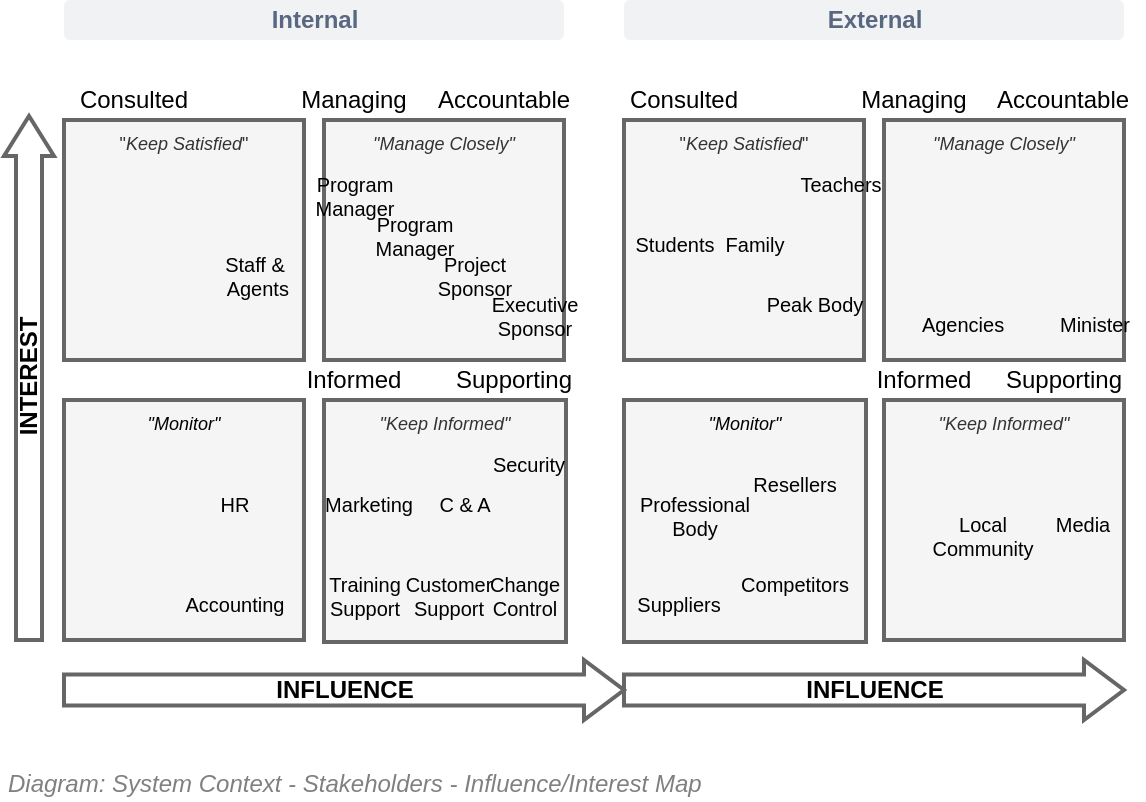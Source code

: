 <mxfile compressed="false" version="17.5.0" type="google" pages="8">
  <diagram id="3X4lFlyYeqB2TQG3JWgW" name="System Context/Stakeholders Influence/Interest Map">
    <mxGraphModel grid="1" page="1" gridSize="10" guides="1" tooltips="1" connect="1" arrows="1" fold="1" pageScale="1" pageWidth="827" pageHeight="1169" math="0" shadow="0">
      <root>
        <mxCell id="u-42Sj3VqcFQKL4iuGMg-0" />
        <mxCell id="ezlwX3yFezyIdX5X7NAo-78" value="Diagram" style="" parent="u-42Sj3VqcFQKL4iuGMg-0" />
        <mxCell id="MzK3O0VDZVXaQ5iThKSW-49" style="edgeStyle=orthogonalEdgeStyle;rounded=0;orthogonalLoop=1;jettySize=auto;html=1;exitX=0.5;exitY=1;exitDx=0;exitDy=0;entryX=0.5;entryY=0.492;entryDx=0;entryDy=0;entryPerimeter=0;strokeColor=#B3B3B3;fontSize=10;fontColor=#000000;" edge="1" parent="ezlwX3yFezyIdX5X7NAo-78" source="MzK3O0VDZVXaQ5iThKSW-85" target="MzK3O0VDZVXaQ5iThKSW-85">
          <mxGeometry relative="1" as="geometry" />
        </mxCell>
        <mxCell id="MzK3O0VDZVXaQ5iThKSW-99" value="&lt;b&gt;Internal&lt;/b&gt;" style="rounded=1;align=center;fillColor=#F1F2F4;strokeColor=none;html=1;fontColor=#596780;fontSize=12;shadow=0;labelBackgroundColor=none;" vertex="1" parent="ezlwX3yFezyIdX5X7NAo-78">
          <mxGeometry x="150" y="180" width="250" height="20" as="geometry" />
        </mxCell>
        <mxCell id="7zIgz8O9k668niWYiNMN-0" value="&lt;font style=&quot;font-size: 10px&quot;&gt;Family&lt;br style=&quot;font-size: 10px&quot;&gt;&lt;/font&gt;" style="shape=image;html=1;verticalAlign=top;verticalLabelPosition=bottom;labelBackgroundColor=none;imageAspect=0;aspect=fixed;image=https://cdn0.iconfinder.com/data/icons/elasto-online-store/26/00-ELASTOFONT-STORE-READY_user-128.png;shadow=0;strokeColor=#CC6600;strokeWidth=2;fillColor=none;fontSize=10;fontColor=#000000;align=center;" vertex="1" parent="ezlwX3yFezyIdX5X7NAo-78">
          <mxGeometry x="480" y="280" width="24" height="24" as="geometry" />
        </mxCell>
        <mxCell id="ezlwX3yFezyIdX5X7NAo-4" value="&lt;i&gt;&lt;font color=&quot;#000000&quot;&gt;&quot;Monitor&quot;&lt;/font&gt;&lt;/i&gt;" style="whiteSpace=wrap;html=1;aspect=fixed;shadow=0;labelBackgroundColor=none;strokeColor=#666666;strokeWidth=2;fillColor=#f5f5f5;fontSize=9;fontColor=#333333;align=center;verticalAlign=top;" vertex="1" parent="ezlwX3yFezyIdX5X7NAo-78">
          <mxGeometry x="150" y="380" width="120" height="120" as="geometry" />
        </mxCell>
        <mxCell id="ezlwX3yFezyIdX5X7NAo-5" value="&lt;i&gt;&quot;Keep Informed&quot;&lt;/i&gt;" style="whiteSpace=wrap;html=1;aspect=fixed;shadow=0;labelBackgroundColor=none;strokeColor=#666666;strokeWidth=2;fillColor=#f5f5f5;fontSize=9;fontColor=#333333;align=center;verticalAlign=top;" vertex="1" parent="ezlwX3yFezyIdX5X7NAo-78">
          <mxGeometry x="280" y="380" width="121" height="121" as="geometry" />
        </mxCell>
        <mxCell id="ezlwX3yFezyIdX5X7NAo-6" value="&lt;i&gt;&quot;Manage Closely&quot;&lt;/i&gt;" style="whiteSpace=wrap;html=1;aspect=fixed;shadow=0;labelBackgroundColor=none;strokeColor=#666666;strokeWidth=2;fillColor=#f5f5f5;fontSize=9;fontColor=#333333;align=center;verticalAlign=top;" vertex="1" parent="ezlwX3yFezyIdX5X7NAo-78">
          <mxGeometry x="280" y="240" width="120" height="120" as="geometry" />
        </mxCell>
        <mxCell id="ezlwX3yFezyIdX5X7NAo-7" value="&quot;&lt;i&gt;Keep Satisfied&lt;/i&gt;&quot;" style="whiteSpace=wrap;html=1;aspect=fixed;shadow=0;labelBackgroundColor=none;strokeColor=#666666;strokeWidth=2;fillColor=#f5f5f5;fontSize=9;fontColor=#333333;align=center;verticalAlign=top;" vertex="1" parent="ezlwX3yFezyIdX5X7NAo-78">
          <mxGeometry x="150" y="240" width="120" height="120" as="geometry" />
        </mxCell>
        <mxCell id="ezlwX3yFezyIdX5X7NAo-18" value="&lt;b style=&quot;font-size: 12px;&quot;&gt;&lt;font style=&quot;font-size: 12px;&quot; color=&quot;#000000&quot;&gt;INFLUENCE&lt;/font&gt;&lt;/b&gt;" style="html=1;shadow=0;dashed=0;align=center;verticalAlign=middle;shape=mxgraph.arrows2.arrow;dy=0.48;dx=20;notch=0;labelBackgroundColor=none;strokeColor=#666666;strokeWidth=2;fillColor=none;fontSize=12;fontColor=#00994D;" vertex="1" parent="ezlwX3yFezyIdX5X7NAo-78">
          <mxGeometry x="150" y="510" width="280" height="30" as="geometry" />
        </mxCell>
        <mxCell id="ezlwX3yFezyIdX5X7NAo-19" value="&lt;font style=&quot;font-size: 12px;&quot; color=&quot;#000000&quot;&gt;&lt;b style=&quot;font-size: 12px;&quot;&gt;INTEREST&lt;/b&gt;&lt;/font&gt;" style="html=1;shadow=0;dashed=0;align=center;verticalAlign=middle;shape=mxgraph.arrows2.arrow;dy=0.48;dx=20;notch=0;labelBackgroundColor=none;strokeColor=#666666;strokeWidth=2;fillColor=none;fontSize=12;fontColor=#00994D;rotation=-90;" vertex="1" parent="ezlwX3yFezyIdX5X7NAo-78">
          <mxGeometry x="1.5" y="356.5" width="262" height="25" as="geometry" />
        </mxCell>
        <mxCell id="ezlwX3yFezyIdX5X7NAo-23" value="&lt;font style=&quot;font-size: 10px;&quot;&gt;Executive&lt;br style=&quot;font-size: 10px;&quot;&gt;Sponsor&lt;br style=&quot;font-size: 10px;&quot;&gt;&lt;/font&gt;" style="shape=image;html=1;verticalAlign=top;verticalLabelPosition=bottom;labelBackgroundColor=none;imageAspect=0;aspect=fixed;image=https://cdn0.iconfinder.com/data/icons/elasto-online-store/26/00-ELASTOFONT-STORE-READY_user-128.png;shadow=0;strokeColor=#CC6600;strokeWidth=2;fillColor=none;fontSize=10;fontColor=#000000;align=center;" vertex="1" parent="ezlwX3yFezyIdX5X7NAo-78">
          <mxGeometry x="375" y="300" width="20" height="20" as="geometry" />
        </mxCell>
        <mxCell id="ezlwX3yFezyIdX5X7NAo-25" value="&lt;font style=&quot;font-size: 10px&quot;&gt;Customer&lt;br style=&quot;font-size: 10px&quot;&gt;Support&lt;br style=&quot;font-size: 10px&quot;&gt;&lt;/font&gt;" style="shape=image;html=1;verticalAlign=top;verticalLabelPosition=bottom;labelBackgroundColor=none;imageAspect=0;aspect=fixed;image=https://cdn0.iconfinder.com/data/icons/elasto-online-store/26/00-ELASTOFONT-STORE-READY_user-128.png;shadow=0;strokeColor=#CC6600;strokeWidth=2;fillColor=none;fontSize=10;fontColor=#000000;align=center;" vertex="1" parent="ezlwX3yFezyIdX5X7NAo-78">
          <mxGeometry x="331.5" y="440" width="20" height="20" as="geometry" />
        </mxCell>
        <mxCell id="ezlwX3yFezyIdX5X7NAo-29" value="&lt;font style=&quot;font-size: 10px&quot;&gt;HR&lt;br style=&quot;font-size: 10px&quot;&gt;&lt;/font&gt;" style="shape=image;html=1;verticalAlign=top;verticalLabelPosition=bottom;labelBackgroundColor=none;imageAspect=0;aspect=fixed;image=https://cdn0.iconfinder.com/data/icons/elasto-online-store/26/00-ELASTOFONT-STORE-READY_user-128.png;shadow=0;strokeColor=#CC6600;strokeWidth=2;fillColor=none;fontSize=10;fontColor=#000000;align=center;" vertex="1" parent="ezlwX3yFezyIdX5X7NAo-78">
          <mxGeometry x="225" y="400" width="20" height="20" as="geometry" />
        </mxCell>
        <mxCell id="ezlwX3yFezyIdX5X7NAo-31" value="&lt;font style=&quot;font-size: 10px&quot;&gt;Training&lt;br&gt;Support&lt;br style=&quot;font-size: 10px&quot;&gt;&lt;/font&gt;" style="shape=image;html=1;verticalAlign=top;verticalLabelPosition=bottom;labelBackgroundColor=none;imageAspect=0;aspect=fixed;image=https://cdn0.iconfinder.com/data/icons/elasto-online-store/26/00-ELASTOFONT-STORE-READY_user-128.png;shadow=0;strokeColor=#CC6600;strokeWidth=2;fillColor=none;fontSize=10;fontColor=#000000;align=center;" vertex="1" parent="ezlwX3yFezyIdX5X7NAo-78">
          <mxGeometry x="290" y="440" width="20" height="20" as="geometry" />
        </mxCell>
        <mxCell id="ezlwX3yFezyIdX5X7NAo-37" value="&lt;font style=&quot;font-size: 10px&quot;&gt;Project&lt;br&gt;Sponsor&lt;br style=&quot;font-size: 10px&quot;&gt;&lt;/font&gt;" style="shape=image;html=1;verticalAlign=top;verticalLabelPosition=bottom;labelBackgroundColor=none;imageAspect=0;aspect=fixed;image=https://cdn0.iconfinder.com/data/icons/elasto-online-store/26/00-ELASTOFONT-STORE-READY_user-128.png;shadow=0;strokeColor=#CC6600;strokeWidth=2;fillColor=none;fontSize=10;fontColor=#000000;align=center;" vertex="1" parent="ezlwX3yFezyIdX5X7NAo-78">
          <mxGeometry x="345" y="280" width="20" height="20" as="geometry" />
        </mxCell>
        <mxCell id="ezlwX3yFezyIdX5X7NAo-39" value="&lt;font style=&quot;font-size: 10px&quot;&gt;Program&lt;br&gt;Manager&lt;br style=&quot;font-size: 10px&quot;&gt;&lt;/font&gt;" style="shape=image;html=1;verticalAlign=top;verticalLabelPosition=bottom;labelBackgroundColor=none;imageAspect=0;aspect=fixed;image=https://cdn0.iconfinder.com/data/icons/elasto-online-store/26/00-ELASTOFONT-STORE-READY_user-128.png;shadow=0;strokeColor=#CC6600;strokeWidth=2;fillColor=none;fontSize=10;fontColor=#000000;align=center;" vertex="1" parent="ezlwX3yFezyIdX5X7NAo-78">
          <mxGeometry x="285" y="240" width="20" height="20" as="geometry" />
        </mxCell>
        <mxCell id="ezlwX3yFezyIdX5X7NAo-41" value="&lt;font style=&quot;font-size: 10px&quot;&gt;Program&lt;br&gt;Manager&lt;br style=&quot;font-size: 10px&quot;&gt;&lt;/font&gt;" style="shape=image;html=1;verticalAlign=top;verticalLabelPosition=bottom;labelBackgroundColor=none;imageAspect=0;aspect=fixed;image=https://cdn0.iconfinder.com/data/icons/elasto-online-store/26/00-ELASTOFONT-STORE-READY_user-128.png;shadow=0;strokeColor=#CC6600;strokeWidth=2;fillColor=none;fontSize=10;fontColor=#000000;align=center;" vertex="1" parent="ezlwX3yFezyIdX5X7NAo-78">
          <mxGeometry x="315" y="260" width="20" height="20" as="geometry" />
        </mxCell>
        <mxCell id="ezlwX3yFezyIdX5X7NAo-44" value="&lt;font style=&quot;font-size: 10px&quot;&gt;Marketing&lt;br style=&quot;font-size: 10px&quot;&gt;&lt;/font&gt;" style="shape=image;html=1;verticalAlign=top;verticalLabelPosition=bottom;labelBackgroundColor=none;imageAspect=0;aspect=fixed;image=https://cdn0.iconfinder.com/data/icons/elasto-online-store/26/00-ELASTOFONT-STORE-READY_user-128.png;shadow=0;strokeColor=#CC6600;strokeWidth=2;fillColor=none;fontSize=10;fontColor=#000000;align=center;" vertex="1" parent="ezlwX3yFezyIdX5X7NAo-78">
          <mxGeometry x="291.5" y="400" width="20" height="20" as="geometry" />
        </mxCell>
        <mxCell id="ezlwX3yFezyIdX5X7NAo-45" value="&lt;font style=&quot;font-size: 10px&quot;&gt;Accounting&lt;br style=&quot;font-size: 10px&quot;&gt;&lt;/font&gt;" style="shape=image;html=1;verticalAlign=top;verticalLabelPosition=bottom;labelBackgroundColor=none;imageAspect=0;aspect=fixed;image=https://cdn0.iconfinder.com/data/icons/elasto-online-store/26/00-ELASTOFONT-STORE-READY_user-128.png;shadow=0;strokeColor=#CC6600;strokeWidth=2;fillColor=none;fontSize=10;fontColor=#000000;align=center;" vertex="1" parent="ezlwX3yFezyIdX5X7NAo-78">
          <mxGeometry x="225" y="450" width="20" height="20" as="geometry" />
        </mxCell>
        <mxCell id="ezlwX3yFezyIdX5X7NAo-65" value="&lt;font style=&quot;font-size: 10px&quot;&gt;Staff &amp;amp;&lt;br&gt;&amp;nbsp;Agents&lt;br style=&quot;font-size: 10px&quot;&gt;&lt;/font&gt;" style="shape=image;html=1;verticalAlign=top;verticalLabelPosition=bottom;labelBackgroundColor=none;imageAspect=0;aspect=fixed;image=https://cdn0.iconfinder.com/data/icons/elasto-online-store/26/00-ELASTOFONT-STORE-READY_user-128.png;shadow=0;strokeColor=#CC6600;strokeWidth=2;fillColor=none;fontSize=10;fontColor=#000000;align=center;" vertex="1" parent="ezlwX3yFezyIdX5X7NAo-78">
          <mxGeometry x="235" y="280" width="20" height="20" as="geometry" />
        </mxCell>
        <mxCell id="ezlwX3yFezyIdX5X7NAo-71" value="Managing" style="text;html=1;strokeColor=none;fillColor=none;align=center;verticalAlign=middle;whiteSpace=wrap;rounded=0;shadow=0;labelBackgroundColor=none;fontSize=12;fontColor=#000000;" vertex="1" parent="ezlwX3yFezyIdX5X7NAo-78">
          <mxGeometry x="270" y="220" width="50" height="20" as="geometry" />
        </mxCell>
        <mxCell id="ezlwX3yFezyIdX5X7NAo-72" value="Informed" style="text;html=1;strokeColor=none;fillColor=none;align=center;verticalAlign=middle;whiteSpace=wrap;rounded=0;shadow=0;labelBackgroundColor=none;fontSize=12;fontColor=#000000;" vertex="1" parent="ezlwX3yFezyIdX5X7NAo-78">
          <mxGeometry x="255" y="360" width="80" height="20" as="geometry" />
        </mxCell>
        <mxCell id="ezlwX3yFezyIdX5X7NAo-73" value="Consulted" style="text;html=1;strokeColor=none;fillColor=none;align=center;verticalAlign=middle;whiteSpace=wrap;rounded=0;shadow=0;labelBackgroundColor=none;fontSize=12;fontColor=#000000;" vertex="1" parent="ezlwX3yFezyIdX5X7NAo-78">
          <mxGeometry x="145" y="220" width="80" height="20" as="geometry" />
        </mxCell>
        <mxCell id="ezlwX3yFezyIdX5X7NAo-74" value="Accountable" style="text;html=1;strokeColor=none;fillColor=none;align=center;verticalAlign=middle;whiteSpace=wrap;rounded=0;shadow=0;labelBackgroundColor=none;fontSize=12;fontColor=#000000;" vertex="1" parent="ezlwX3yFezyIdX5X7NAo-78">
          <mxGeometry x="340" y="220" width="60" height="20" as="geometry" />
        </mxCell>
        <mxCell id="ezlwX3yFezyIdX5X7NAo-75" value="Supporting" style="text;html=1;strokeColor=none;fillColor=none;align=center;verticalAlign=middle;whiteSpace=wrap;rounded=0;shadow=0;labelBackgroundColor=none;fontSize=12;fontColor=#000000;" vertex="1" parent="ezlwX3yFezyIdX5X7NAo-78">
          <mxGeometry x="335" y="360" width="80" height="20" as="geometry" />
        </mxCell>
        <mxCell id="MzK3O0VDZVXaQ5iThKSW-0" value="&lt;font style=&quot;font-size: 10px&quot;&gt;Security&lt;br style=&quot;font-size: 10px&quot;&gt;&lt;/font&gt;" style="shape=image;html=1;verticalAlign=top;verticalLabelPosition=bottom;labelBackgroundColor=none;imageAspect=0;aspect=fixed;image=https://cdn0.iconfinder.com/data/icons/elasto-online-store/26/00-ELASTOFONT-STORE-READY_user-128.png;shadow=0;strokeColor=#CC6600;strokeWidth=2;fillColor=none;fontSize=10;fontColor=#000000;align=center;" vertex="1" parent="ezlwX3yFezyIdX5X7NAo-78">
          <mxGeometry x="371.5" y="380" width="20" height="20" as="geometry" />
        </mxCell>
        <mxCell id="MzK3O0VDZVXaQ5iThKSW-2" value="&lt;font style=&quot;font-size: 10px&quot;&gt;C &amp;amp; A&lt;br style=&quot;font-size: 10px&quot;&gt;&lt;/font&gt;" style="shape=image;html=1;verticalAlign=top;verticalLabelPosition=bottom;labelBackgroundColor=none;imageAspect=0;aspect=fixed;image=https://cdn0.iconfinder.com/data/icons/elasto-online-store/26/00-ELASTOFONT-STORE-READY_user-128.png;shadow=0;strokeColor=#CC6600;strokeWidth=2;fillColor=none;fontSize=10;fontColor=#000000;align=center;" vertex="1" parent="ezlwX3yFezyIdX5X7NAo-78">
          <mxGeometry x="340" y="400" width="20" height="20" as="geometry" />
        </mxCell>
        <mxCell id="MzK3O0VDZVXaQ5iThKSW-5" value="&lt;font style=&quot;font-size: 10px&quot;&gt;Change&lt;br&gt;Control&lt;br style=&quot;font-size: 10px&quot;&gt;&lt;/font&gt;" style="shape=image;html=1;verticalAlign=top;verticalLabelPosition=bottom;labelBackgroundColor=none;imageAspect=0;aspect=fixed;image=https://cdn0.iconfinder.com/data/icons/elasto-online-store/26/00-ELASTOFONT-STORE-READY_user-128.png;shadow=0;strokeColor=#CC6600;strokeWidth=2;fillColor=none;fontSize=10;fontColor=#000000;align=center;" vertex="1" parent="ezlwX3yFezyIdX5X7NAo-78">
          <mxGeometry x="370" y="440" width="20" height="20" as="geometry" />
        </mxCell>
        <mxCell id="MzK3O0VDZVXaQ5iThKSW-50" value="&lt;i&gt;&lt;font color=&quot;#000000&quot;&gt;&quot;Monitor&quot;&lt;/font&gt;&lt;/i&gt;" style="whiteSpace=wrap;html=1;aspect=fixed;shadow=0;labelBackgroundColor=none;strokeColor=#666666;strokeWidth=2;fillColor=#f5f5f5;fontSize=9;fontColor=#333333;align=center;verticalAlign=top;" vertex="1" parent="ezlwX3yFezyIdX5X7NAo-78">
          <mxGeometry x="430" y="380" width="121" height="121" as="geometry" />
        </mxCell>
        <mxCell id="MzK3O0VDZVXaQ5iThKSW-51" value="&lt;i&gt;&quot;Keep Informed&quot;&lt;/i&gt;" style="whiteSpace=wrap;html=1;aspect=fixed;shadow=0;labelBackgroundColor=none;strokeColor=#666666;strokeWidth=2;fillColor=#f5f5f5;fontSize=9;fontColor=#333333;align=center;verticalAlign=top;" vertex="1" parent="ezlwX3yFezyIdX5X7NAo-78">
          <mxGeometry x="560" y="380" width="120" height="120" as="geometry" />
        </mxCell>
        <mxCell id="MzK3O0VDZVXaQ5iThKSW-52" value="&lt;i&gt;&quot;Manage Closely&quot;&lt;/i&gt;" style="whiteSpace=wrap;html=1;aspect=fixed;shadow=0;labelBackgroundColor=none;strokeColor=#666666;strokeWidth=2;fillColor=#f5f5f5;fontSize=9;fontColor=#333333;align=center;verticalAlign=top;" vertex="1" parent="ezlwX3yFezyIdX5X7NAo-78">
          <mxGeometry x="560" y="240" width="120" height="120" as="geometry" />
        </mxCell>
        <mxCell id="MzK3O0VDZVXaQ5iThKSW-53" value="&quot;&lt;i&gt;Keep Satisfied&lt;/i&gt;&quot;" style="whiteSpace=wrap;html=1;aspect=fixed;shadow=0;labelBackgroundColor=none;strokeColor=#666666;strokeWidth=2;fillColor=#f5f5f5;fontSize=9;fontColor=#333333;align=center;verticalAlign=top;" vertex="1" parent="ezlwX3yFezyIdX5X7NAo-78">
          <mxGeometry x="430" y="240" width="120" height="120" as="geometry" />
        </mxCell>
        <mxCell id="MzK3O0VDZVXaQ5iThKSW-54" value="&lt;b style=&quot;font-size: 12px;&quot;&gt;&lt;font style=&quot;font-size: 12px;&quot; color=&quot;#000000&quot;&gt;INFLUENCE&lt;/font&gt;&lt;/b&gt;" style="html=1;shadow=0;dashed=0;align=center;verticalAlign=middle;shape=mxgraph.arrows2.arrow;dy=0.48;dx=20;notch=0;labelBackgroundColor=none;strokeColor=#666666;strokeWidth=2;fillColor=none;fontSize=12;fontColor=#00994D;" vertex="1" parent="ezlwX3yFezyIdX5X7NAo-78">
          <mxGeometry x="430" y="510" width="250" height="30" as="geometry" />
        </mxCell>
        <mxCell id="MzK3O0VDZVXaQ5iThKSW-60" value="&lt;font style=&quot;font-size: 10px&quot;&gt;Competitors&lt;br style=&quot;font-size: 10px&quot;&gt;&lt;/font&gt;" style="shape=image;html=1;verticalAlign=top;verticalLabelPosition=bottom;labelBackgroundColor=none;imageAspect=0;aspect=fixed;image=https://cdn0.iconfinder.com/data/icons/elasto-online-store/26/00-ELASTOFONT-STORE-READY_user-128.png;shadow=0;strokeColor=#CC6600;strokeWidth=2;fillColor=none;fontSize=10;fontColor=#000000;align=center;" vertex="1" parent="ezlwX3yFezyIdX5X7NAo-78">
          <mxGeometry x="505" y="440" width="20" height="20" as="geometry" />
        </mxCell>
        <mxCell id="MzK3O0VDZVXaQ5iThKSW-66" value="&lt;font style=&quot;font-size: 10px&quot;&gt;Agencies&lt;br style=&quot;font-size: 10px&quot;&gt;&lt;/font&gt;" style="shape=image;html=1;verticalAlign=top;verticalLabelPosition=bottom;labelBackgroundColor=none;imageAspect=0;aspect=fixed;image=https://cdn0.iconfinder.com/data/icons/elasto-online-store/26/00-ELASTOFONT-STORE-READY_user-128.png;shadow=0;strokeColor=#CC6600;strokeWidth=2;fillColor=none;fontSize=10;fontColor=#000000;align=center;" vertex="1" parent="ezlwX3yFezyIdX5X7NAo-78">
          <mxGeometry x="589" y="310" width="20" height="20" as="geometry" />
        </mxCell>
        <mxCell id="MzK3O0VDZVXaQ5iThKSW-67" value="&lt;font style=&quot;font-size: 10px&quot;&gt;Students&lt;br style=&quot;font-size: 10px&quot;&gt;&lt;/font&gt;" style="shape=image;html=1;verticalAlign=top;verticalLabelPosition=bottom;labelBackgroundColor=none;imageAspect=0;aspect=fixed;image=https://cdn0.iconfinder.com/data/icons/elasto-online-store/26/00-ELASTOFONT-STORE-READY_user-128.png;shadow=0;strokeColor=#CC6600;strokeWidth=2;fillColor=none;fontSize=10;fontColor=#000000;align=center;" vertex="1" parent="ezlwX3yFezyIdX5X7NAo-78">
          <mxGeometry x="445" y="270" width="20" height="20" as="geometry" />
        </mxCell>
        <mxCell id="MzK3O0VDZVXaQ5iThKSW-68" value="&lt;font style=&quot;font-size: 10px&quot;&gt;Family&lt;br style=&quot;font-size: 10px&quot;&gt;&lt;/font&gt;" style="shape=image;html=1;verticalAlign=top;verticalLabelPosition=bottom;labelBackgroundColor=none;imageAspect=0;aspect=fixed;image=https://cdn0.iconfinder.com/data/icons/elasto-online-store/26/00-ELASTOFONT-STORE-READY_user-128.png;shadow=0;strokeColor=#CC6600;strokeWidth=2;fillColor=none;fontSize=10;fontColor=#000000;align=center;" vertex="1" parent="ezlwX3yFezyIdX5X7NAo-78">
          <mxGeometry x="485" y="270" width="20" height="20" as="geometry" />
        </mxCell>
        <mxCell id="MzK3O0VDZVXaQ5iThKSW-69" value="&lt;font style=&quot;font-size: 10px&quot;&gt;Teachers&lt;br style=&quot;font-size: 10px&quot;&gt;&lt;/font&gt;" style="shape=image;html=1;verticalAlign=top;verticalLabelPosition=bottom;labelBackgroundColor=none;imageAspect=0;aspect=fixed;image=https://cdn0.iconfinder.com/data/icons/elasto-online-store/26/00-ELASTOFONT-STORE-READY_user-128.png;shadow=0;strokeColor=#CC6600;strokeWidth=2;fillColor=none;fontSize=10;fontColor=#000000;align=center;" vertex="1" parent="ezlwX3yFezyIdX5X7NAo-78">
          <mxGeometry x="528" y="240" width="20" height="20" as="geometry" />
        </mxCell>
        <mxCell id="MzK3O0VDZVXaQ5iThKSW-70" value="&lt;font style=&quot;font-size: 10px&quot;&gt;Local &lt;br&gt;Community&lt;br style=&quot;font-size: 10px&quot;&gt;&lt;/font&gt;" style="shape=image;html=1;verticalAlign=top;verticalLabelPosition=bottom;labelBackgroundColor=none;imageAspect=0;aspect=fixed;image=https://cdn0.iconfinder.com/data/icons/elasto-online-store/26/00-ELASTOFONT-STORE-READY_user-128.png;shadow=0;strokeColor=#CC6600;strokeWidth=2;fillColor=none;fontSize=10;fontColor=#000000;align=center;" vertex="1" parent="ezlwX3yFezyIdX5X7NAo-78">
          <mxGeometry x="599" y="410" width="20" height="20" as="geometry" />
        </mxCell>
        <mxCell id="MzK3O0VDZVXaQ5iThKSW-71" value="&lt;font style=&quot;font-size: 10px&quot;&gt;Resellers&lt;br style=&quot;font-size: 10px&quot;&gt;&lt;/font&gt;" style="shape=image;html=1;verticalAlign=top;verticalLabelPosition=bottom;labelBackgroundColor=none;imageAspect=0;aspect=fixed;image=https://cdn0.iconfinder.com/data/icons/elasto-online-store/26/00-ELASTOFONT-STORE-READY_user-128.png;shadow=0;strokeColor=#CC6600;strokeWidth=2;fillColor=none;fontSize=10;fontColor=#000000;align=center;" vertex="1" parent="ezlwX3yFezyIdX5X7NAo-78">
          <mxGeometry x="505" y="390" width="20" height="20" as="geometry" />
        </mxCell>
        <mxCell id="MzK3O0VDZVXaQ5iThKSW-72" value="&lt;font style=&quot;font-size: 10px&quot;&gt;Suppliers&lt;br style=&quot;font-size: 10px&quot;&gt;&lt;/font&gt;" style="shape=image;html=1;verticalAlign=top;verticalLabelPosition=bottom;labelBackgroundColor=none;imageAspect=0;aspect=fixed;image=https://cdn0.iconfinder.com/data/icons/elasto-online-store/26/00-ELASTOFONT-STORE-READY_user-128.png;shadow=0;strokeColor=#CC6600;strokeWidth=2;fillColor=none;fontSize=10;fontColor=#000000;align=center;" vertex="1" parent="ezlwX3yFezyIdX5X7NAo-78">
          <mxGeometry x="446.5" y="450" width="20" height="20" as="geometry" />
        </mxCell>
        <mxCell id="MzK3O0VDZVXaQ5iThKSW-75" value="Managing" style="text;html=1;strokeColor=none;fillColor=none;align=center;verticalAlign=middle;whiteSpace=wrap;rounded=0;shadow=0;labelBackgroundColor=none;fontSize=12;fontColor=#000000;" vertex="1" parent="ezlwX3yFezyIdX5X7NAo-78">
          <mxGeometry x="550" y="220" width="50" height="20" as="geometry" />
        </mxCell>
        <mxCell id="MzK3O0VDZVXaQ5iThKSW-76" value="Informed" style="text;html=1;strokeColor=none;fillColor=none;align=center;verticalAlign=middle;whiteSpace=wrap;rounded=0;shadow=0;labelBackgroundColor=none;fontSize=12;fontColor=#000000;" vertex="1" parent="ezlwX3yFezyIdX5X7NAo-78">
          <mxGeometry x="540" y="360" width="80" height="20" as="geometry" />
        </mxCell>
        <mxCell id="MzK3O0VDZVXaQ5iThKSW-77" value="Consulted" style="text;html=1;strokeColor=none;fillColor=none;align=center;verticalAlign=middle;whiteSpace=wrap;rounded=0;shadow=0;labelBackgroundColor=none;fontSize=12;fontColor=#000000;" vertex="1" parent="ezlwX3yFezyIdX5X7NAo-78">
          <mxGeometry x="420" y="220" width="80" height="20" as="geometry" />
        </mxCell>
        <mxCell id="MzK3O0VDZVXaQ5iThKSW-78" value="Accountable" style="text;html=1;strokeColor=none;fillColor=none;align=center;verticalAlign=middle;whiteSpace=wrap;rounded=0;shadow=0;labelBackgroundColor=none;fontSize=12;fontColor=#000000;" vertex="1" parent="ezlwX3yFezyIdX5X7NAo-78">
          <mxGeometry x="620" y="220" width="59" height="20" as="geometry" />
        </mxCell>
        <mxCell id="MzK3O0VDZVXaQ5iThKSW-79" value="Supporting" style="text;html=1;strokeColor=none;fillColor=none;align=center;verticalAlign=middle;whiteSpace=wrap;rounded=0;shadow=0;labelBackgroundColor=none;fontSize=12;fontColor=#000000;" vertex="1" parent="ezlwX3yFezyIdX5X7NAo-78">
          <mxGeometry x="610" y="360" width="80" height="20" as="geometry" />
        </mxCell>
        <mxCell id="MzK3O0VDZVXaQ5iThKSW-83" value="&lt;font style=&quot;font-size: 10px&quot;&gt;Media&lt;br style=&quot;font-size: 10px&quot;&gt;&lt;/font&gt;" style="shape=image;html=1;verticalAlign=top;verticalLabelPosition=bottom;labelBackgroundColor=none;imageAspect=0;aspect=fixed;image=https://cdn0.iconfinder.com/data/icons/elasto-online-store/26/00-ELASTOFONT-STORE-READY_user-128.png;shadow=0;strokeColor=#CC6600;strokeWidth=2;fillColor=none;fontSize=10;fontColor=#000000;align=center;" vertex="1" parent="ezlwX3yFezyIdX5X7NAo-78">
          <mxGeometry x="649" y="410" width="20" height="20" as="geometry" />
        </mxCell>
        <mxCell id="MzK3O0VDZVXaQ5iThKSW-84" value="&lt;font style=&quot;font-size: 10px&quot;&gt;Minister&lt;br style=&quot;font-size: 10px&quot;&gt;&lt;/font&gt;" style="shape=image;html=1;verticalAlign=top;verticalLabelPosition=bottom;labelBackgroundColor=none;imageAspect=0;aspect=fixed;image=https://cdn0.iconfinder.com/data/icons/elasto-online-store/26/00-ELASTOFONT-STORE-READY_user-128.png;shadow=0;strokeColor=#CC6600;strokeWidth=2;fillColor=none;fontSize=10;fontColor=#000000;align=center;" vertex="1" parent="ezlwX3yFezyIdX5X7NAo-78">
          <mxGeometry x="655" y="310" width="20" height="20" as="geometry" />
        </mxCell>
        <mxCell id="MzK3O0VDZVXaQ5iThKSW-85" value="&lt;font style=&quot;font-size: 10px&quot;&gt;Peak Body&lt;br style=&quot;font-size: 10px&quot;&gt;&lt;/font&gt;" style="shape=image;html=1;verticalAlign=top;verticalLabelPosition=bottom;labelBackgroundColor=none;imageAspect=0;aspect=fixed;image=https://cdn0.iconfinder.com/data/icons/elasto-online-store/26/00-ELASTOFONT-STORE-READY_user-128.png;shadow=0;strokeColor=#CC6600;strokeWidth=2;fillColor=none;fontSize=10;fontColor=#000000;align=center;" vertex="1" parent="ezlwX3yFezyIdX5X7NAo-78">
          <mxGeometry x="515" y="300" width="20" height="20" as="geometry" />
        </mxCell>
        <mxCell id="MzK3O0VDZVXaQ5iThKSW-86" value="&lt;font style=&quot;font-size: 10px&quot;&gt;Professional&lt;br&gt;Body&lt;br style=&quot;font-size: 10px&quot;&gt;&lt;/font&gt;" style="shape=image;html=1;verticalAlign=top;verticalLabelPosition=bottom;labelBackgroundColor=none;imageAspect=0;aspect=fixed;image=https://cdn0.iconfinder.com/data/icons/elasto-online-store/26/00-ELASTOFONT-STORE-READY_user-128.png;shadow=0;strokeColor=#CC6600;strokeWidth=2;fillColor=none;fontSize=10;fontColor=#000000;align=center;" vertex="1" parent="ezlwX3yFezyIdX5X7NAo-78">
          <mxGeometry x="455" y="400" width="20" height="20" as="geometry" />
        </mxCell>
        <mxCell id="EyaNbm35NIdPRT9VVfoj-0" value="&lt;b&gt;External&lt;/b&gt;" style="rounded=1;align=center;fillColor=#F1F2F4;strokeColor=none;html=1;fontColor=#596780;fontSize=12;shadow=0;labelBackgroundColor=none;" vertex="1" parent="ezlwX3yFezyIdX5X7NAo-78">
          <mxGeometry x="430" y="180" width="250" height="20" as="geometry" />
        </mxCell>
        <mxCell id="nMhLIyzpudsI-h3tjrNN-0" value="Title/Diagram" parent="u-42Sj3VqcFQKL4iuGMg-0" />
        <mxCell id="nMhLIyzpudsI-h3tjrNN-1" value="&lt;font style=&quot;font-size: 12px&quot;&gt;&lt;span style=&quot;font-size: 12px&quot;&gt;Diagram: &lt;/span&gt;System Context - Stakeholders - Influence/Interest Map&lt;/font&gt;" style="text;strokeColor=none;fillColor=none;html=1;fontSize=12;fontStyle=2;verticalAlign=middle;align=left;shadow=0;glass=0;comic=0;opacity=30;fontColor=#808080;" vertex="1" parent="nMhLIyzpudsI-h3tjrNN-0">
          <mxGeometry x="120" y="564" width="520" height="16" as="geometry" />
        </mxCell>
      </root>
    </mxGraphModel>
  </diagram>
  <diagram id="LD6tzs28sTI-ByqXFtpb" name="System Context/Stakeholder Map">
    <mxGraphModel grid="1" page="1" gridSize="10" guides="1" tooltips="1" connect="1" arrows="1" fold="1" pageScale="1" pageWidth="827" pageHeight="1169" math="0" shadow="0">
      <root>
        <mxCell id="AG6ojbgLePJ8lH-RuyDG-0" />
        <mxCell id="AG6ojbgLePJ8lH-RuyDG-1" value="Diagram" style="" parent="AG6ojbgLePJ8lH-RuyDG-0" />
        <mxCell id="55LUZK9bKvVkk8YtQMWV-75" value="Informed&lt;br style=&quot;font-size: 12px;&quot;&gt;Stakeholders" style="ellipse;whiteSpace=wrap;html=1;aspect=fixed;shadow=0;labelBackgroundColor=none;strokeColor=#666666;strokeWidth=2;fillColor=none;fontSize=12;fontColor=#000000;align=center;verticalAlign=top;" vertex="1" parent="AG6ojbgLePJ8lH-RuyDG-1">
          <mxGeometry x="120" y="180" width="560" height="560" as="geometry" />
        </mxCell>
        <mxCell id="XSSpNiOcb2BPZwE2I5IM-7" value="Secondary/Useful Stakeholders" style="ellipse;whiteSpace=wrap;html=1;aspect=fixed;shadow=0;labelBackgroundColor=none;strokeColor=#666666;strokeWidth=2;fillColor=none;fontSize=12;fontColor=#000000;align=center;verticalAlign=top;" vertex="1" parent="AG6ojbgLePJ8lH-RuyDG-1">
          <mxGeometry x="180" y="240" width="440" height="440" as="geometry" />
        </mxCell>
        <mxCell id="AG6ojbgLePJ8lH-RuyDG-4" value="Primary/Necessary&lt;br style=&quot;font-size: 12px;&quot;&gt;&amp;nbsp;Stakeholders" style="ellipse;whiteSpace=wrap;html=1;aspect=fixed;shadow=0;labelBackgroundColor=none;strokeColor=#666666;strokeWidth=2;fillColor=none;fontSize=12;fontColor=#000000;align=center;verticalAlign=top;" vertex="1" parent="AG6ojbgLePJ8lH-RuyDG-1">
          <mxGeometry x="240" y="300" width="320" height="320" as="geometry" />
        </mxCell>
        <mxCell id="AG6ojbgLePJ8lH-RuyDG-3" value="Vital/Partner&lt;br style=&quot;font-size: 12px;&quot;&gt;Stakeholders" style="ellipse;whiteSpace=wrap;html=1;aspect=fixed;shadow=0;labelBackgroundColor=none;strokeColor=#666666;strokeWidth=2;fillColor=none;fontSize=12;fontColor=#000000;align=center;verticalAlign=top;" vertex="1" parent="AG6ojbgLePJ8lH-RuyDG-1">
          <mxGeometry x="300" y="360" width="200" height="200" as="geometry" />
        </mxCell>
        <mxCell id="XSSpNiOcb2BPZwE2I5IM-0" value="&lt;font style=&quot;font-size: 12px;&quot;&gt;Executive&lt;br style=&quot;font-size: 12px;&quot;&gt;Sponsor&lt;br style=&quot;font-size: 12px;&quot;&gt;&lt;/font&gt;" style="shape=image;html=1;verticalAlign=top;verticalLabelPosition=bottom;labelBackgroundColor=none;imageAspect=0;aspect=fixed;image=https://cdn0.iconfinder.com/data/icons/elasto-online-store/26/00-ELASTOFONT-STORE-READY_user-128.png;shadow=0;strokeColor=#CC6600;strokeWidth=2;fillColor=none;fontSize=12;fontColor=#000000;align=center;" vertex="1" parent="AG6ojbgLePJ8lH-RuyDG-1">
          <mxGeometry x="310" y="470" width="20" height="20" as="geometry" />
        </mxCell>
        <mxCell id="XSSpNiOcb2BPZwE2I5IM-1" value="&lt;font style=&quot;font-size: 12px;&quot;&gt;Project&lt;br style=&quot;font-size: 12px;&quot;&gt;Sponsor&lt;br style=&quot;font-size: 12px;&quot;&gt;&lt;/font&gt;" style="shape=image;html=1;verticalAlign=top;verticalLabelPosition=bottom;labelBackgroundColor=none;imageAspect=0;aspect=fixed;image=https://cdn0.iconfinder.com/data/icons/elasto-online-store/26/00-ELASTOFONT-STORE-READY_user-128.png;shadow=0;strokeColor=#CC6600;strokeWidth=2;fillColor=none;fontSize=12;fontColor=#000000;align=center;" vertex="1" parent="AG6ojbgLePJ8lH-RuyDG-1">
          <mxGeometry x="360" y="470" width="20" height="20" as="geometry" />
        </mxCell>
        <mxCell id="XSSpNiOcb2BPZwE2I5IM-3" value="&lt;font style=&quot;font-size: 12px;&quot;&gt;Program&lt;br style=&quot;font-size: 12px;&quot;&gt;Manager&lt;br style=&quot;font-size: 12px;&quot;&gt;&lt;/font&gt;" style="shape=image;html=1;verticalAlign=top;verticalLabelPosition=bottom;labelBackgroundColor=none;imageAspect=0;aspect=fixed;image=https://cdn0.iconfinder.com/data/icons/elasto-online-store/26/00-ELASTOFONT-STORE-READY_user-128.png;shadow=0;strokeColor=#CC6600;strokeWidth=2;fillColor=none;fontSize=12;fontColor=#000000;align=center;" vertex="1" parent="AG6ojbgLePJ8lH-RuyDG-1">
          <mxGeometry x="410" y="470" width="20" height="20" as="geometry" />
        </mxCell>
        <mxCell id="XSSpNiOcb2BPZwE2I5IM-4" value="&lt;font style=&quot;font-size: 12px;&quot;&gt;Project&lt;br style=&quot;font-size: 12px;&quot;&gt;Manager&lt;br style=&quot;font-size: 12px;&quot;&gt;&lt;/font&gt;" style="shape=image;html=1;verticalAlign=top;verticalLabelPosition=bottom;labelBackgroundColor=none;imageAspect=0;aspect=fixed;image=https://cdn0.iconfinder.com/data/icons/elasto-online-store/26/00-ELASTOFONT-STORE-READY_user-128.png;shadow=0;strokeColor=#CC6600;strokeWidth=2;fillColor=none;fontSize=12;fontColor=#000000;align=center;" vertex="1" parent="AG6ojbgLePJ8lH-RuyDG-1">
          <mxGeometry x="460" y="470" width="20" height="20" as="geometry" />
        </mxCell>
        <mxCell id="55LUZK9bKvVkk8YtQMWV-7" value="&lt;font style=&quot;font-size: 12px;&quot;&gt;Community&lt;br style=&quot;font-size: 12px;&quot;&gt;&lt;/font&gt;" style="shape=image;html=1;verticalAlign=top;verticalLabelPosition=bottom;labelBackgroundColor=none;imageAspect=0;aspect=fixed;image=https://cdn0.iconfinder.com/data/icons/elasto-online-store/26/00-ELASTOFONT-STORE-READY_user-128.png;shadow=0;strokeColor=#CC6600;strokeWidth=2;fillColor=none;fontSize=12;fontColor=#000000;align=center;" vertex="1" parent="AG6ojbgLePJ8lH-RuyDG-1">
          <mxGeometry x="140" y="410" width="20" height="20" as="geometry" />
        </mxCell>
        <mxCell id="55LUZK9bKvVkk8YtQMWV-10" value="&lt;font style=&quot;font-size: 12px;&quot;&gt;Agency&lt;br style=&quot;font-size: 12px;&quot;&gt;&lt;/font&gt;" style="shape=image;html=1;verticalAlign=top;verticalLabelPosition=bottom;labelBackgroundColor=none;imageAspect=0;aspect=fixed;image=https://cdn0.iconfinder.com/data/icons/elasto-online-store/26/00-ELASTOFONT-STORE-READY_user-128.png;shadow=0;strokeColor=#CC6600;strokeWidth=2;fillColor=none;fontSize=12;fontColor=#000000;align=center;" vertex="1" parent="AG6ojbgLePJ8lH-RuyDG-1">
          <mxGeometry x="520" y="410" width="20" height="20" as="geometry" />
        </mxCell>
        <mxCell id="55LUZK9bKvVkk8YtQMWV-11" value="&lt;font style=&quot;font-size: 12px;&quot;&gt;CEO/&lt;br style=&quot;font-size: 12px;&quot;&gt;Secretary&lt;br style=&quot;font-size: 12px;&quot;&gt;&lt;/font&gt;" style="shape=image;html=1;verticalAlign=top;verticalLabelPosition=bottom;labelBackgroundColor=none;imageAspect=0;aspect=fixed;image=https://cdn0.iconfinder.com/data/icons/elasto-online-store/26/00-ELASTOFONT-STORE-READY_user-128.png;shadow=0;strokeColor=#CC6600;strokeWidth=2;fillColor=none;fontSize=12;fontColor=#000000;align=center;" vertex="1" parent="AG6ojbgLePJ8lH-RuyDG-1">
          <mxGeometry x="260" y="470" width="20" height="20" as="geometry" />
        </mxCell>
        <mxCell id="55LUZK9bKvVkk8YtQMWV-15" value="&lt;font style=&quot;font-size: 12px;&quot;&gt;Parents&lt;br style=&quot;font-size: 12px;&quot;&gt;&lt;/font&gt;" style="shape=image;html=1;verticalAlign=top;verticalLabelPosition=bottom;labelBackgroundColor=none;imageAspect=0;aspect=fixed;image=https://cdn0.iconfinder.com/data/icons/elasto-online-store/26/00-ELASTOFONT-STORE-READY_user-128.png;shadow=0;strokeColor=#CC6600;strokeWidth=2;fillColor=none;fontSize=12;fontColor=#000000;align=center;" vertex="1" parent="AG6ojbgLePJ8lH-RuyDG-1">
          <mxGeometry x="250" y="310" width="20" height="20" as="geometry" />
        </mxCell>
        <mxCell id="55LUZK9bKvVkk8YtQMWV-18" value="&lt;font style=&quot;font-size: 12px;&quot;&gt;Family&lt;br style=&quot;font-size: 12px;&quot;&gt;&lt;/font&gt;" style="shape=image;html=1;verticalAlign=top;verticalLabelPosition=bottom;labelBackgroundColor=none;imageAspect=0;aspect=fixed;image=https://cdn0.iconfinder.com/data/icons/elasto-online-store/26/00-ELASTOFONT-STORE-READY_user-128.png;shadow=0;strokeColor=#CC6600;strokeWidth=2;fillColor=none;fontSize=12;fontColor=#000000;align=center;" vertex="1" parent="AG6ojbgLePJ8lH-RuyDG-1">
          <mxGeometry x="220" y="360" width="20" height="20" as="geometry" />
        </mxCell>
        <mxCell id="55LUZK9bKvVkk8YtQMWV-23" value="&lt;font style=&quot;font-size: 12px;&quot;&gt;Students&lt;br style=&quot;font-size: 12px;&quot;&gt;&lt;/font&gt;" style="shape=image;html=1;verticalAlign=top;verticalLabelPosition=bottom;labelBackgroundColor=none;imageAspect=0;aspect=fixed;image=https://cdn0.iconfinder.com/data/icons/elasto-online-store/26/00-ELASTOFONT-STORE-READY_user-128.png;shadow=0;strokeColor=#CC6600;strokeWidth=2;fillColor=none;fontSize=12;fontColor=#000000;align=center;" vertex="1" parent="AG6ojbgLePJ8lH-RuyDG-1">
          <mxGeometry x="280" y="360" width="20" height="20" as="geometry" />
        </mxCell>
        <mxCell id="55LUZK9bKvVkk8YtQMWV-24" value="&lt;font style=&quot;font-size: 12px;&quot;&gt;Minister&lt;br style=&quot;font-size: 12px;&quot;&gt;&lt;/font&gt;" style="shape=image;html=1;verticalAlign=top;verticalLabelPosition=bottom;labelBackgroundColor=none;imageAspect=0;aspect=fixed;image=https://cdn0.iconfinder.com/data/icons/elasto-online-store/26/00-ELASTOFONT-STORE-READY_user-128.png;shadow=0;strokeColor=#CC6600;strokeWidth=2;fillColor=none;fontSize=12;fontColor=#000000;align=center;" vertex="1" parent="AG6ojbgLePJ8lH-RuyDG-1">
          <mxGeometry x="260" y="410" width="20" height="20" as="geometry" />
        </mxCell>
        <mxCell id="55LUZK9bKvVkk8YtQMWV-25" value="&lt;font style=&quot;font-size: 12px;&quot;&gt;CDO&lt;br style=&quot;font-size: 12px;&quot;&gt;&lt;/font&gt;" style="shape=image;html=1;verticalAlign=top;verticalLabelPosition=bottom;labelBackgroundColor=none;imageAspect=0;aspect=fixed;image=https://cdn0.iconfinder.com/data/icons/elasto-online-store/26/00-ELASTOFONT-STORE-READY_user-128.png;shadow=0;strokeColor=#CC6600;strokeWidth=2;fillColor=none;fontSize=12;fontColor=#000000;align=center;" vertex="1" parent="AG6ojbgLePJ8lH-RuyDG-1">
          <mxGeometry x="500" y="500" width="20" height="20" as="geometry" />
        </mxCell>
        <mxCell id="55LUZK9bKvVkk8YtQMWV-26" value="&lt;font style=&quot;font-size: 12px;&quot;&gt;Peak&lt;br style=&quot;font-size: 12px;&quot;&gt;Bodies&lt;br style=&quot;font-size: 12px;&quot;&gt;&lt;/font&gt;" style="shape=image;html=1;verticalAlign=top;verticalLabelPosition=bottom;labelBackgroundColor=none;imageAspect=0;aspect=fixed;image=https://cdn0.iconfinder.com/data/icons/elasto-online-store/26/00-ELASTOFONT-STORE-READY_user-128.png;shadow=0;strokeColor=#CC6600;strokeWidth=2;fillColor=none;fontSize=12;fontColor=#000000;align=center;" vertex="1" parent="AG6ojbgLePJ8lH-RuyDG-1">
          <mxGeometry x="460" y="260" width="20" height="20" as="geometry" />
        </mxCell>
        <mxCell id="55LUZK9bKvVkk8YtQMWV-27" value="&lt;font style=&quot;font-size: 12px;&quot;&gt;C&amp;amp;A&lt;br style=&quot;font-size: 12px;&quot;&gt;&lt;/font&gt;" style="shape=image;html=1;verticalAlign=top;verticalLabelPosition=bottom;labelBackgroundColor=none;imageAspect=0;aspect=fixed;image=https://cdn0.iconfinder.com/data/icons/elasto-online-store/26/00-ELASTOFONT-STORE-READY_user-128.png;shadow=0;strokeColor=#CC6600;strokeWidth=2;fillColor=none;fontSize=12;fontColor=#000000;align=center;" vertex="1" parent="AG6ojbgLePJ8lH-RuyDG-1">
          <mxGeometry x="570" y="470" width="20" height="20" as="geometry" />
        </mxCell>
        <mxCell id="55LUZK9bKvVkk8YtQMWV-29" value="&lt;font style=&quot;font-size: 12px;&quot;&gt;Professional&lt;br style=&quot;font-size: 12px;&quot;&gt;Bodies&lt;br style=&quot;font-size: 12px;&quot;&gt;&lt;/font&gt;" style="shape=image;html=1;verticalAlign=top;verticalLabelPosition=bottom;labelBackgroundColor=none;imageAspect=0;aspect=fixed;image=https://cdn0.iconfinder.com/data/icons/elasto-online-store/26/00-ELASTOFONT-STORE-READY_user-128.png;shadow=0;strokeColor=#CC6600;strokeWidth=2;fillColor=none;fontSize=12;fontColor=#000000;align=center;" vertex="1" parent="AG6ojbgLePJ8lH-RuyDG-1">
          <mxGeometry x="600" y="300" width="20" height="20" as="geometry" />
        </mxCell>
        <mxCell id="55LUZK9bKvVkk8YtQMWV-34" value="&lt;font style=&quot;font-size: 12px;&quot;&gt;Customer&lt;br style=&quot;font-size: 12px;&quot;&gt;Support&lt;br style=&quot;font-size: 12px;&quot;&gt;&lt;/font&gt;" style="shape=image;html=1;verticalAlign=top;verticalLabelPosition=bottom;labelBackgroundColor=none;imageAspect=0;aspect=fixed;image=https://cdn0.iconfinder.com/data/icons/elasto-online-store/26/00-ELASTOFONT-STORE-READY_user-128.png;shadow=0;strokeColor=#CC6600;strokeWidth=2;fillColor=none;fontSize=12;fontColor=#000000;align=center;" vertex="1" parent="AG6ojbgLePJ8lH-RuyDG-1">
          <mxGeometry x="200" y="470" width="20" height="20" as="geometry" />
        </mxCell>
        <mxCell id="55LUZK9bKvVkk8YtQMWV-54" value="&lt;font style=&quot;font-size: 12px;&quot;&gt;Dev &lt;br style=&quot;font-size: 12px;&quot;&gt;Vendor&lt;br style=&quot;font-size: 12px;&quot;&gt;&lt;/font&gt;" style="shape=image;html=1;verticalAlign=top;verticalLabelPosition=bottom;labelBackgroundColor=none;imageAspect=0;aspect=fixed;image=https://cdn0.iconfinder.com/data/icons/elasto-online-store/26/00-ELASTOFONT-STORE-READY_user-128.png;shadow=0;strokeColor=#CC6600;strokeWidth=2;fillColor=none;fontSize=12;fontColor=#000000;align=center;" vertex="1" parent="AG6ojbgLePJ8lH-RuyDG-1">
          <mxGeometry x="330" y="400" width="20" height="20" as="geometry" />
        </mxCell>
        <mxCell id="55LUZK9bKvVkk8YtQMWV-58" value="&lt;font style=&quot;font-size: 12px;&quot;&gt;System&lt;br style=&quot;font-size: 12px;&quot;&gt;Integrators&lt;br style=&quot;font-size: 12px;&quot;&gt;&lt;/font&gt;" style="shape=image;html=1;verticalAlign=top;verticalLabelPosition=bottom;labelBackgroundColor=none;imageAspect=0;aspect=fixed;image=https://cdn0.iconfinder.com/data/icons/elasto-online-store/26/00-ELASTOFONT-STORE-READY_user-128.png;shadow=0;strokeColor=#CC6600;strokeWidth=2;fillColor=none;fontSize=12;fontColor=#000000;align=center;" vertex="1" parent="AG6ojbgLePJ8lH-RuyDG-1">
          <mxGeometry x="510" y="210" width="20" height="20" as="geometry" />
        </mxCell>
        <mxCell id="55LUZK9bKvVkk8YtQMWV-60" value="&lt;font style=&quot;font-size: 12px;&quot;&gt;Suppliers&lt;br style=&quot;font-size: 12px;&quot;&gt;&lt;/font&gt;" style="shape=image;html=1;verticalAlign=top;verticalLabelPosition=bottom;labelBackgroundColor=none;imageAspect=0;aspect=fixed;image=https://cdn0.iconfinder.com/data/icons/elasto-online-store/26/00-ELASTOFONT-STORE-READY_user-128.png;shadow=0;strokeColor=#CC6600;strokeWidth=2;fillColor=none;fontSize=12;fontColor=#000000;align=center;" vertex="1" parent="AG6ojbgLePJ8lH-RuyDG-1">
          <mxGeometry x="550" y="360" width="20" height="20" as="geometry" />
        </mxCell>
        <mxCell id="55LUZK9bKvVkk8YtQMWV-61" value="&lt;font style=&quot;font-size: 12px;&quot;&gt;Distributors&lt;br style=&quot;font-size: 12px;&quot;&gt;&lt;/font&gt;" style="shape=image;html=1;verticalAlign=top;verticalLabelPosition=bottom;labelBackgroundColor=none;imageAspect=0;aspect=fixed;image=https://cdn0.iconfinder.com/data/icons/elasto-online-store/26/00-ELASTOFONT-STORE-READY_user-128.png;shadow=0;strokeColor=#CC6600;strokeWidth=2;fillColor=none;fontSize=12;fontColor=#000000;align=center;" vertex="1" parent="AG6ojbgLePJ8lH-RuyDG-1">
          <mxGeometry x="520" y="300" width="20" height="20" as="geometry" />
        </mxCell>
        <mxCell id="55LUZK9bKvVkk8YtQMWV-62" value="&lt;font style=&quot;font-size: 12px;&quot;&gt;Teachers&lt;br style=&quot;font-size: 12px;&quot;&gt;&lt;/font&gt;" style="shape=image;html=1;verticalAlign=top;verticalLabelPosition=bottom;labelBackgroundColor=none;imageAspect=0;aspect=fixed;image=https://cdn0.iconfinder.com/data/icons/elasto-online-store/26/00-ELASTOFONT-STORE-READY_user-128.png;shadow=0;strokeColor=#CC6600;strokeWidth=2;fillColor=none;fontSize=12;fontColor=#000000;align=center;" vertex="1" parent="AG6ojbgLePJ8lH-RuyDG-1">
          <mxGeometry x="330" y="320" width="20" height="20" as="geometry" />
        </mxCell>
        <mxCell id="55LUZK9bKvVkk8YtQMWV-63" value="&lt;font style=&quot;font-size: 12px;&quot;&gt;Tool&lt;br style=&quot;font-size: 12px;&quot;&gt;Devs&lt;br style=&quot;font-size: 12px;&quot;&gt;&lt;/font&gt;" style="shape=image;html=1;verticalAlign=top;verticalLabelPosition=bottom;labelBackgroundColor=none;imageAspect=0;aspect=fixed;image=https://cdn0.iconfinder.com/data/icons/elasto-online-store/26/00-ELASTOFONT-STORE-READY_user-128.png;shadow=0;strokeColor=#CC6600;strokeWidth=2;fillColor=none;fontSize=12;fontColor=#000000;align=center;" vertex="1" parent="AG6ojbgLePJ8lH-RuyDG-1">
          <mxGeometry x="574" y="405" width="20" height="20" as="geometry" />
        </mxCell>
        <mxCell id="55LUZK9bKvVkk8YtQMWV-65" value="&lt;font style=&quot;font-size: 12px;&quot;&gt;Competitors&lt;br style=&quot;font-size: 12px;&quot;&gt;&lt;/font&gt;" style="shape=image;html=1;verticalAlign=top;verticalLabelPosition=bottom;labelBackgroundColor=none;imageAspect=0;aspect=fixed;image=https://cdn0.iconfinder.com/data/icons/elasto-online-store/26/00-ELASTOFONT-STORE-READY_user-128.png;shadow=0;strokeColor=#CC6600;strokeWidth=2;fillColor=none;fontSize=12;fontColor=#000000;align=center;" vertex="1" parent="AG6ojbgLePJ8lH-RuyDG-1">
          <mxGeometry x="640" y="240" width="20" height="20" as="geometry" />
        </mxCell>
        <mxCell id="55LUZK9bKvVkk8YtQMWV-67" value="&lt;font style=&quot;font-size: 12px;&quot;&gt;Deputy&lt;br style=&quot;font-size: 12px;&quot;&gt;Secretary/&lt;br style=&quot;font-size: 12px;&quot;&gt;VP&lt;br style=&quot;font-size: 12px;&quot;&gt;&lt;/font&gt;" style="shape=image;html=1;verticalAlign=top;verticalLabelPosition=bottom;labelBackgroundColor=none;imageAspect=0;aspect=fixed;image=https://cdn0.iconfinder.com/data/icons/elasto-online-store/26/00-ELASTOFONT-STORE-READY_user-128.png;shadow=0;strokeColor=#CC6600;strokeWidth=2;fillColor=none;fontSize=12;fontColor=#000000;align=center;" vertex="1" parent="AG6ojbgLePJ8lH-RuyDG-1">
          <mxGeometry x="320" y="540" width="20" height="20" as="geometry" />
        </mxCell>
        <mxCell id="1hMV_P8PKeL6gi6si9hS-1" value="" style="line;strokeWidth=1;fillColor=none;align=left;verticalAlign=middle;spacingTop=-1;spacingLeft=3;spacingRight=3;rotatable=0;labelPosition=right;points=[];portConstraint=eastwest;fontSize=12;shadow=0;labelBackgroundColor=none;html=1;" vertex="1" parent="AG6ojbgLePJ8lH-RuyDG-1">
          <mxGeometry x="120" y="457" width="560" height="8" as="geometry" />
        </mxCell>
        <mxCell id="55LUZK9bKvVkk8YtQMWV-0" value="&lt;b style=&quot;font-size: 12px;&quot;&gt;Internal&lt;/b&gt;" style="rounded=1;align=center;fillColor=#F1F2F4;strokeColor=none;html=1;fontColor=#596780;fontSize=12;shadow=0;labelBackgroundColor=none;rotation=-90;" vertex="1" parent="AG6ojbgLePJ8lH-RuyDG-1">
          <mxGeometry x="70" y="670" width="120" height="20" as="geometry" />
        </mxCell>
        <mxCell id="55LUZK9bKvVkk8YtQMWV-4" value="&lt;b style=&quot;font-size: 12px;&quot;&gt;External&lt;/b&gt;" style="rounded=1;align=center;fillColor=#F1F2F4;strokeColor=none;html=1;fontColor=#596780;fontSize=12;shadow=0;labelBackgroundColor=none;rotation=-90;" vertex="1" parent="AG6ojbgLePJ8lH-RuyDG-1">
          <mxGeometry x="70" y="240" width="120" height="20" as="geometry" />
        </mxCell>
        <mxCell id="55LUZK9bKvVkk8YtQMWV-38" value="&lt;font style=&quot;font-size: 12px;&quot;&gt;Web&lt;br style=&quot;font-size: 12px;&quot;&gt;Services&lt;br style=&quot;font-size: 12px;&quot;&gt;&lt;/font&gt;" style="shape=image;html=1;verticalAlign=top;verticalLabelPosition=bottom;labelBackgroundColor=none;imageAspect=0;aspect=fixed;image=https://cdn0.iconfinder.com/data/icons/elasto-online-store/26/00-ELASTOFONT-STORE-READY_user-128.png;shadow=0;strokeColor=#CC6600;strokeWidth=2;fillColor=none;fontSize=12;fontColor=#000000;align=center;" vertex="1" parent="AG6ojbgLePJ8lH-RuyDG-1">
          <mxGeometry x="460" y="620" width="20" height="20" as="geometry" />
        </mxCell>
        <mxCell id="55LUZK9bKvVkk8YtQMWV-43" value="&lt;font style=&quot;font-size: 12px;&quot;&gt;Change&lt;br style=&quot;font-size: 12px;&quot;&gt;Control&lt;br style=&quot;font-size: 12px;&quot;&gt;&lt;/font&gt;" style="shape=image;html=1;verticalAlign=top;verticalLabelPosition=bottom;labelBackgroundColor=none;imageAspect=0;aspect=fixed;image=https://cdn0.iconfinder.com/data/icons/elasto-online-store/26/00-ELASTOFONT-STORE-READY_user-128.png;shadow=0;strokeColor=#CC6600;strokeWidth=2;fillColor=none;fontSize=12;fontColor=#000000;align=center;" vertex="1" parent="AG6ojbgLePJ8lH-RuyDG-1">
          <mxGeometry x="560" y="531" width="20" height="20" as="geometry" />
        </mxCell>
        <mxCell id="55LUZK9bKvVkk8YtQMWV-44" value="&lt;font style=&quot;font-size: 12px;&quot;&gt;Training&lt;br style=&quot;font-size: 12px;&quot;&gt;&lt;/font&gt;" style="shape=image;html=1;verticalAlign=top;verticalLabelPosition=bottom;labelBackgroundColor=none;imageAspect=0;aspect=fixed;image=https://cdn0.iconfinder.com/data/icons/elasto-online-store/26/00-ELASTOFONT-STORE-READY_user-128.png;shadow=0;strokeColor=#CC6600;strokeWidth=2;fillColor=none;fontSize=12;fontColor=#000000;align=center;" vertex="1" parent="AG6ojbgLePJ8lH-RuyDG-1">
          <mxGeometry x="230" y="540" width="20" height="20" as="geometry" />
        </mxCell>
        <mxCell id="55LUZK9bKvVkk8YtQMWV-48" value="&lt;font style=&quot;font-size: 12px;&quot;&gt;Testing&lt;br style=&quot;font-size: 12px;&quot;&gt;&lt;/font&gt;" style="shape=image;html=1;verticalAlign=top;verticalLabelPosition=bottom;labelBackgroundColor=none;imageAspect=0;aspect=fixed;image=https://cdn0.iconfinder.com/data/icons/elasto-online-store/26/00-ELASTOFONT-STORE-READY_user-128.png;shadow=0;strokeColor=#CC6600;strokeWidth=2;fillColor=none;fontSize=12;fontColor=#000000;align=center;" vertex="1" parent="AG6ojbgLePJ8lH-RuyDG-1">
          <mxGeometry x="270" y="589.5" width="20" height="20" as="geometry" />
        </mxCell>
        <mxCell id="55LUZK9bKvVkk8YtQMWV-49" value="&lt;font style=&quot;font-size: 12px;&quot;&gt;Cloud&lt;br style=&quot;font-size: 12px;&quot;&gt;Services&lt;br style=&quot;font-size: 12px;&quot;&gt;&lt;/font&gt;" style="shape=image;html=1;verticalAlign=top;verticalLabelPosition=bottom;labelBackgroundColor=none;imageAspect=0;aspect=fixed;image=https://cdn0.iconfinder.com/data/icons/elasto-online-store/26/00-ELASTOFONT-STORE-READY_user-128.png;shadow=0;strokeColor=#CC6600;strokeWidth=2;fillColor=none;fontSize=12;fontColor=#000000;align=center;" vertex="1" parent="AG6ojbgLePJ8lH-RuyDG-1">
          <mxGeometry x="380" y="630" width="20" height="20" as="geometry" />
        </mxCell>
        <mxCell id="55LUZK9bKvVkk8YtQMWV-55" value="&lt;font style=&quot;font-size: 12px;&quot;&gt;Security&lt;br style=&quot;font-size: 12px;&quot;&gt;&lt;/font&gt;" style="shape=image;html=1;verticalAlign=top;verticalLabelPosition=bottom;labelBackgroundColor=none;imageAspect=0;aspect=fixed;image=https://cdn0.iconfinder.com/data/icons/elasto-online-store/26/00-ELASTOFONT-STORE-READY_user-128.png;shadow=0;strokeColor=#CC6600;strokeWidth=2;fillColor=none;fontSize=12;fontColor=#000000;align=center;" vertex="1" parent="AG6ojbgLePJ8lH-RuyDG-1">
          <mxGeometry x="510" y="589.5" width="20" height="20" as="geometry" />
        </mxCell>
        <mxCell id="ETI6sSULLuqo6MPz5FEn-0" value="&lt;font style=&quot;font-size: 12px&quot;&gt;OnPrem&lt;br&gt;(Infrastructure)&lt;br&gt;Operations&lt;br style=&quot;font-size: 12px&quot;&gt;Services&lt;br style=&quot;font-size: 12px&quot;&gt;&lt;/font&gt;" style="shape=image;html=1;verticalAlign=top;verticalLabelPosition=bottom;labelBackgroundColor=none;imageAspect=0;aspect=fixed;image=https://cdn0.iconfinder.com/data/icons/elasto-online-store/26/00-ELASTOFONT-STORE-READY_user-128.png;shadow=0;strokeColor=#CC6600;strokeWidth=2;fillColor=none;fontSize=12;fontColor=#000000;align=center;" vertex="1" parent="AG6ojbgLePJ8lH-RuyDG-1">
          <mxGeometry x="320" y="630" width="20" height="20" as="geometry" />
        </mxCell>
        <mxCell id="NZA3RxuKYHD427RJL7i8-0" value="&lt;font style=&quot;font-size: 12px&quot;&gt;Regional&amp;nbsp;&lt;br&gt;Directors&lt;br style=&quot;font-size: 12px&quot;&gt;&lt;/font&gt;" style="shape=image;html=1;verticalAlign=top;verticalLabelPosition=bottom;labelBackgroundColor=none;imageAspect=0;aspect=fixed;image=https://cdn0.iconfinder.com/data/icons/elasto-online-store/26/00-ELASTOFONT-STORE-READY_user-128.png;shadow=0;strokeColor=#CC6600;strokeWidth=2;fillColor=none;fontSize=12;fontColor=#000000;align=center;" vertex="1" parent="AG6ojbgLePJ8lH-RuyDG-1">
          <mxGeometry x="350" y="260" width="20" height="20" as="geometry" />
        </mxCell>
        <mxCell id="R1f23arfC69eGrNI_NES-0" value="Title/Diagram" parent="AG6ojbgLePJ8lH-RuyDG-0" />
        <mxCell id="R1f23arfC69eGrNI_NES-1" value="&lt;font style=&quot;font-size: 12px&quot;&gt;&lt;span&gt;Diagram: &lt;/span&gt;System Context - Stakeholders Type Map&lt;/font&gt;" style="text;strokeColor=none;fillColor=none;html=1;fontSize=12;fontStyle=2;verticalAlign=middle;align=left;shadow=0;glass=0;comic=0;opacity=30;fontColor=#808080;" vertex="1" parent="R1f23arfC69eGrNI_NES-0">
          <mxGeometry x="120" y="780" width="520" height="20" as="geometry" />
        </mxCell>
      </root>
    </mxGraphModel>
  </diagram>
  <diagram id="L3lJipPcEUNtGVVh9hjP" name="System Context/Constraints/Agreements/Principles/Categories">
    <mxGraphModel dx="1886" dy="818" grid="1" gridSize="10" guides="1" tooltips="1" connect="1" arrows="1" fold="1" page="1" pageScale="1" pageWidth="827" pageHeight="1169" math="0" shadow="0">
      <root>
        <mxCell id="ywRExsjG84Ru5Ja8rlE9-0" />
        <mxCell id="eMEh0mS3tXG04RpdwaX1-3" value="Diagram" style="" parent="ywRExsjG84Ru5Ja8rlE9-0" />
        <mxCell id="0VUtr1JfN3488HUorTQe-3" value="Enterprise" style="rounded=0;whiteSpace=wrap;html=1;comic=0;strokeColor=#000000;fillColor=none;fontSize=11;align=center;fontColor=#000000;recursiveResize=0;container=1;collapsible=0;arcSize=12;" parent="eMEh0mS3tXG04RpdwaX1-3" vertex="1">
          <mxGeometry x="120.0" y="200" width="80" height="40" as="geometry" />
        </mxCell>
        <mxCell id="0VUtr1JfN3488HUorTQe-4" value="Information" style="rounded=0;whiteSpace=wrap;html=1;comic=0;strokeColor=#000000;fillColor=none;fontSize=11;align=center;fontColor=#000000;recursiveResize=0;container=1;collapsible=0;arcSize=12;" parent="eMEh0mS3tXG04RpdwaX1-3" vertex="1">
          <mxGeometry x="240.0" y="200" width="80" height="40" as="geometry" />
        </mxCell>
        <mxCell id="0VUtr1JfN3488HUorTQe-5" value="Security" style="rounded=0;whiteSpace=wrap;html=1;comic=0;strokeColor=#000000;fillColor=none;fontSize=11;align=center;fontColor=#000000;recursiveResize=0;container=1;collapsible=0;arcSize=12;" parent="eMEh0mS3tXG04RpdwaX1-3" vertex="1">
          <mxGeometry x="120.0" y="280" width="80" height="40" as="geometry" />
        </mxCell>
        <mxCell id="0VUtr1JfN3488HUorTQe-6" value="Technology" style="rounded=0;whiteSpace=wrap;html=1;comic=0;strokeColor=#000000;fillColor=none;fontSize=11;align=center;fontColor=#000000;recursiveResize=0;container=1;collapsible=0;arcSize=12;" parent="eMEh0mS3tXG04RpdwaX1-3" vertex="1">
          <mxGeometry x="480.0" y="280" width="80" height="40" as="geometry" />
        </mxCell>
        <mxCell id="0VUtr1JfN3488HUorTQe-8" value="Integration" style="rounded=0;whiteSpace=wrap;html=1;comic=0;strokeColor=#000000;fillColor=none;fontSize=11;align=center;fontColor=#000000;recursiveResize=0;container=1;collapsible=0;arcSize=12;" parent="eMEh0mS3tXG04RpdwaX1-3" vertex="1">
          <mxGeometry x="360.0" y="280" width="80" height="40" as="geometry" />
        </mxCell>
        <mxCell id="0VUtr1JfN3488HUorTQe-15" style="edgeStyle=orthogonalEdgeStyle;rounded=1;orthogonalLoop=1;jettySize=auto;html=1;entryX=0.5;entryY=0;entryDx=0;entryDy=0;startArrow=none;startFill=0;endArrow=none;endFill=0;strokeColor=#666666;fontSize=12;fontColor=#808080;" parent="eMEh0mS3tXG04RpdwaX1-3" source="0VUtr1JfN3488HUorTQe-9" target="0VUtr1JfN3488HUorTQe-5" edge="1">
          <mxGeometry relative="1" as="geometry">
            <Array as="points">
              <mxPoint x="400" y="260" />
              <mxPoint x="160" y="260" />
            </Array>
          </mxGeometry>
        </mxCell>
        <mxCell id="0VUtr1JfN3488HUorTQe-16" style="edgeStyle=orthogonalEdgeStyle;rounded=1;orthogonalLoop=1;jettySize=auto;html=1;entryX=0.5;entryY=0;entryDx=0;entryDy=0;startArrow=none;startFill=0;endArrow=none;endFill=0;strokeColor=#666666;fontSize=12;fontColor=#808080;" parent="eMEh0mS3tXG04RpdwaX1-3" source="0VUtr1JfN3488HUorTQe-9" target="0VUtr1JfN3488HUorTQe-6" edge="1">
          <mxGeometry relative="1" as="geometry">
            <Array as="points">
              <mxPoint x="400" y="260" />
              <mxPoint x="520" y="260" />
            </Array>
          </mxGeometry>
        </mxCell>
        <mxCell id="0VUtr1JfN3488HUorTQe-17" style="edgeStyle=orthogonalEdgeStyle;rounded=1;orthogonalLoop=1;jettySize=auto;html=1;entryX=0.5;entryY=0;entryDx=0;entryDy=0;startArrow=none;startFill=0;endArrow=none;endFill=0;strokeColor=#666666;fontSize=12;fontColor=#808080;" parent="eMEh0mS3tXG04RpdwaX1-3" source="0VUtr1JfN3488HUorTQe-9" target="0VUtr1JfN3488HUorTQe-8" edge="1">
          <mxGeometry relative="1" as="geometry" />
        </mxCell>
        <mxCell id="0VUtr1JfN3488HUorTQe-18" style="edgeStyle=orthogonalEdgeStyle;rounded=1;orthogonalLoop=1;jettySize=auto;html=1;entryX=0.5;entryY=0;entryDx=0;entryDy=0;startArrow=none;startFill=0;endArrow=none;endFill=0;strokeColor=#666666;fontSize=12;fontColor=#808080;" parent="eMEh0mS3tXG04RpdwaX1-3" source="0VUtr1JfN3488HUorTQe-9" target="0VUtr1JfN3488HUorTQe-11" edge="1">
          <mxGeometry relative="1" as="geometry">
            <Array as="points">
              <mxPoint x="400" y="260" />
              <mxPoint x="640" y="260" />
            </Array>
          </mxGeometry>
        </mxCell>
        <mxCell id="0VUtr1JfN3488HUorTQe-19" style="edgeStyle=orthogonalEdgeStyle;rounded=1;orthogonalLoop=1;jettySize=auto;html=1;startArrow=none;startFill=0;endArrow=none;endFill=0;strokeColor=#666666;fontSize=12;fontColor=#808080;entryX=0.5;entryY=0;entryDx=0;entryDy=0;" parent="eMEh0mS3tXG04RpdwaX1-3" source="0VUtr1JfN3488HUorTQe-9" target="0VUtr1JfN3488HUorTQe-14" edge="1">
          <mxGeometry relative="1" as="geometry">
            <Array as="points">
              <mxPoint x="400" y="260" />
              <mxPoint x="280" y="260" />
            </Array>
          </mxGeometry>
        </mxCell>
        <mxCell id="0VUtr1JfN3488HUorTQe-9" value="Architecture" style="rounded=0;whiteSpace=wrap;html=1;comic=0;strokeColor=#000000;fillColor=none;fontSize=11;align=center;fontColor=#000000;recursiveResize=0;container=1;collapsible=0;arcSize=12;" parent="eMEh0mS3tXG04RpdwaX1-3" vertex="1">
          <mxGeometry x="360.0" y="200" width="80" height="40" as="geometry" />
        </mxCell>
        <mxCell id="0VUtr1JfN3488HUorTQe-11" value="Usability" style="rounded=0;whiteSpace=wrap;html=1;comic=0;strokeColor=#000000;fillColor=none;fontSize=11;align=center;fontColor=#000000;recursiveResize=0;container=1;collapsible=0;arcSize=12;" parent="eMEh0mS3tXG04RpdwaX1-3" vertex="1">
          <mxGeometry x="600.0" y="280" width="80" height="40" as="geometry" />
        </mxCell>
        <mxCell id="0VUtr1JfN3488HUorTQe-13" value="Delivery" style="rounded=0;whiteSpace=wrap;html=1;comic=0;strokeColor=#000000;fillColor=none;fontSize=11;align=center;fontColor=#000000;recursiveResize=0;container=1;collapsible=0;arcSize=12;" parent="eMEh0mS3tXG04RpdwaX1-3" vertex="1">
          <mxGeometry x="600.0" y="200" width="80" height="40" as="geometry" />
        </mxCell>
        <mxCell id="0VUtr1JfN3488HUorTQe-14" value="Accessibility" style="rounded=0;whiteSpace=wrap;html=1;comic=0;strokeColor=#000000;fillColor=none;fontSize=11;align=center;fontColor=#000000;recursiveResize=0;container=1;collapsible=0;arcSize=12;" parent="eMEh0mS3tXG04RpdwaX1-3" vertex="1">
          <mxGeometry x="240.0" y="280" width="80" height="40" as="geometry" />
        </mxCell>
        <mxCell id="RRgW2A3pC9T4CHnNuHNT-1" value="Risk" style="rounded=0;whiteSpace=wrap;html=1;comic=0;strokeColor=#000000;fillColor=none;fontSize=11;align=center;fontColor=#000000;recursiveResize=0;container=1;collapsible=0;arcSize=12;" parent="eMEh0mS3tXG04RpdwaX1-3" vertex="1">
          <mxGeometry x="480.0" y="200" width="80" height="40" as="geometry" />
        </mxCell>
        <mxCell id="8WLEc2qEZpB5nz4jEDVl-0" value="Title/Diagram" parent="ywRExsjG84Ru5Ja8rlE9-0" />
        <mxCell id="8WLEc2qEZpB5nz4jEDVl-1" value="&lt;font style=&quot;font-size: 12px ; font-weight: normal&quot;&gt;&lt;i&gt;&lt;span&gt;Diagram: System Context -&amp;nbsp;&lt;/span&gt;Constraints - Agreements - Principles - Categories&lt;/i&gt;&lt;/font&gt;" style="text;strokeColor=none;fillColor=none;html=1;fontSize=12;fontStyle=1;verticalAlign=middle;align=left;shadow=0;glass=0;comic=0;opacity=30;fontColor=#808080;" parent="8WLEc2qEZpB5nz4jEDVl-0" vertex="1">
          <mxGeometry x="120" y="340" width="520" height="30" as="geometry" />
        </mxCell>
      </root>
    </mxGraphModel>
  </diagram>
  <diagram id="VVXky7Y7QHrBYCJgE72v" name="System Context/Constraints/Agreements/Principles">
    <mxGraphModel dx="1886" dy="818" grid="1" gridSize="10" guides="1" tooltips="1" connect="1" arrows="1" fold="1" page="1" pageScale="1" pageWidth="827" pageHeight="1169" math="0" shadow="0">
      <root>
        <mxCell id="daTf82J9nSMzatya0Rs_-0" />
        <mxCell id="4nBKeMRYWjy86_-DUyZd-8" value="Diagram" parent="daTf82J9nSMzatya0Rs_-0" />
        <mxCell id="UjICZcTLZTMSa7xMXU2o-0" value="Enterprise Architecture Principles" style="rounded=1;whiteSpace=wrap;html=1;strokeColor=#666666;strokeWidth=1;fillColor=none;dashed=1;verticalAlign=top;align=left;spacingLeft=4;spacing=0;spacingTop=-5;fontColor=#666666;arcSize=16;absoluteArcSize=1;collapsible=0;container=1;recursiveResize=0;fontSize=12;labelBackgroundColor=none;horizontal=0;fontStyle=1" parent="4nBKeMRYWjy86_-DUyZd-8" vertex="1">
          <mxGeometry x="120" y="190" width="560" height="80" as="geometry" />
        </mxCell>
        <mxCell id="j1ANdiMcMITczx286Uaj-0" value="Sector First&lt;br style=&quot;font-size: 12px;&quot;&gt;Enablement" style="rounded=0;whiteSpace=wrap;html=1;shadow=0;glass=0;comic=0;strokeColor=#000000;fillColor=none;fontSize=12;align=center;fontColor=#000000;recursiveResize=0;container=1;collapsible=0;overflow=fill;" parent="UjICZcTLZTMSa7xMXU2o-0" vertex="1">
          <mxGeometry x="50" y="10" width="80" height="40" as="geometry" />
        </mxCell>
        <mxCell id="j1ANdiMcMITczx286Uaj-1" value="&lt;span style=&quot;text-align: left; white-space: nowrap; font-size: 11px;&quot;&gt;Open Cloud, &lt;br&gt;Interfaces, Data, &lt;br&gt;Source &amp;amp; Svcs&lt;/span&gt;" style="rounded=0;whiteSpace=wrap;html=1;shadow=0;glass=0;comic=0;strokeColor=#000000;fillColor=none;fontSize=12;align=center;fontColor=#000000;recursiveResize=0;container=1;collapsible=0;overflow=fill;" parent="UjICZcTLZTMSa7xMXU2o-0" vertex="1">
          <mxGeometry x="140" y="10" width="80" height="40" as="geometry" />
        </mxCell>
        <mxCell id="j1ANdiMcMITczx286Uaj-3" value="&lt;span style=&quot;text-align: left; white-space: nowrap; font-size: 12px;&quot;&gt;Secure, &lt;br&gt;Compliant and&amp;nbsp;&lt;br style=&quot;font-size: 12px&quot;&gt;Accreditable&lt;/span&gt;" style="rounded=0;whiteSpace=wrap;html=1;shadow=0;glass=0;comic=0;strokeColor=#000000;fillColor=none;fontSize=12;align=center;fontColor=#000000;recursiveResize=0;container=1;collapsible=0;overflow=fill;" parent="UjICZcTLZTMSa7xMXU2o-0" vertex="1">
          <mxGeometry x="230" y="10" width="80" height="40" as="geometry" />
        </mxCell>
        <mxCell id="j1ANdiMcMITczx286Uaj-4" value="&lt;span style=&quot;text-align: left; white-space: nowrap; font-size: 12px;&quot;&gt;Collaborative &lt;br style=&quot;font-size: 12px&quot;&gt;Iterative, Swift &lt;br style=&quot;font-size: 12px&quot;&gt;Value Delivery&lt;/span&gt;" style="rounded=0;whiteSpace=wrap;html=1;shadow=0;glass=0;comic=0;strokeColor=#000000;fillColor=none;fontSize=12;align=center;fontColor=#000000;recursiveResize=0;container=1;collapsible=0;overflow=fill;" parent="UjICZcTLZTMSa7xMXU2o-0" vertex="1">
          <mxGeometry x="330" y="10" width="80" height="40" as="geometry" />
        </mxCell>
        <mxCell id="6f96ubNpaHUbsoNvDcf1-0" value="&lt;div style=&quot;text-align: left&quot;&gt;&lt;font style=&quot;font-size: 11px&quot;&gt;&lt;span style=&quot;white-space: nowrap&quot;&gt;Agreed Evolving&lt;br&gt;Protocols &lt;br&gt;before Product&lt;/span&gt;&lt;/font&gt;&lt;/div&gt;" style="rounded=0;whiteSpace=wrap;html=1;shadow=0;glass=0;comic=0;strokeColor=#000000;fillColor=none;fontSize=12;align=center;fontColor=#000000;recursiveResize=0;container=1;collapsible=0;overflow=fill;" parent="UjICZcTLZTMSa7xMXU2o-0" vertex="1">
          <mxGeometry x="420" y="10" width="80" height="40" as="geometry" />
        </mxCell>
        <UserObject label="Digital Standards" link="https://www.digital.govt.nz/standards-and-guidance/technology-and-architecture/government-enterprise-architecture/government-digital-standards-catalogue/digital-standards-principles/" id="j1ANdiMcMITczx286Uaj-5">
          <mxCell style="rounded=1;whiteSpace=wrap;html=1;strokeColor=#666666;strokeWidth=1;fillColor=none;dashed=1;verticalAlign=top;align=left;spacingLeft=4;spacing=0;spacingTop=-5;fontColor=#666666;arcSize=16;absoluteArcSize=1;collapsible=0;container=1;recursiveResize=0;fontSize=12;labelBackgroundColor=none;horizontal=0;fontStyle=1" parent="4nBKeMRYWjy86_-DUyZd-8" vertex="1">
            <mxGeometry x="120" y="400" width="560" height="110" as="geometry" />
          </mxCell>
        </UserObject>
        <mxCell id="25uwotHoj0J4F6H2fL_D-1" value="User Centric" style="rounded=0;whiteSpace=wrap;html=1;shadow=0;glass=0;comic=0;strokeColor=#000000;fillColor=none;fontSize=12;align=center;fontColor=#000000;recursiveResize=0;container=1;collapsible=0;overflow=fill;" parent="j1ANdiMcMITczx286Uaj-5" vertex="1">
          <mxGeometry x="50" y="10" width="80" height="40" as="geometry" />
        </mxCell>
        <mxCell id="25uwotHoj0J4F6H2fL_D-2" value="Open and Transparent" style="rounded=0;whiteSpace=wrap;html=1;shadow=0;glass=0;comic=0;strokeColor=#000000;fillColor=none;fontSize=12;align=center;fontColor=#000000;recursiveResize=0;container=1;collapsible=0;overflow=fill;" parent="j1ANdiMcMITczx286Uaj-5" vertex="1">
          <mxGeometry x="140" y="10" width="80" height="40" as="geometry" />
        </mxCell>
        <mxCell id="25uwotHoj0J4F6H2fL_D-0" value="Flexible" style="rounded=0;whiteSpace=wrap;html=1;shadow=0;glass=0;comic=0;strokeColor=#000000;fillColor=none;fontSize=12;align=center;fontColor=#000000;recursiveResize=0;container=1;collapsible=0;overflow=fill;" parent="j1ANdiMcMITczx286Uaj-5" vertex="1">
          <mxGeometry x="230" y="10" width="80" height="40" as="geometry" />
        </mxCell>
        <mxCell id="25uwotHoj0J4F6H2fL_D-3" value="Vendor Independent" style="rounded=0;whiteSpace=wrap;html=1;shadow=0;glass=0;comic=0;strokeColor=#000000;fillColor=none;fontSize=12;align=center;fontColor=#000000;recursiveResize=0;container=1;collapsible=0;overflow=fill;" parent="j1ANdiMcMITczx286Uaj-5" vertex="1">
          <mxGeometry x="320" y="10" width="80" height="40" as="geometry" />
        </mxCell>
        <mxCell id="25uwotHoj0J4F6H2fL_D-4" value="Pragmatic" style="rounded=0;whiteSpace=wrap;html=1;shadow=0;glass=0;comic=0;strokeColor=#000000;fillColor=none;fontSize=12;align=center;fontColor=#000000;recursiveResize=0;container=1;collapsible=0;overflow=fill;" parent="j1ANdiMcMITczx286Uaj-5" vertex="1">
          <mxGeometry x="50" y="60" width="80" height="40" as="geometry" />
        </mxCell>
        <mxCell id="25uwotHoj0J4F6H2fL_D-5" value="Well Informed" style="rounded=0;whiteSpace=wrap;html=1;shadow=0;glass=0;comic=0;strokeColor=#000000;fillColor=none;fontSize=12;align=center;fontColor=#000000;recursiveResize=0;container=1;collapsible=0;overflow=fill;" parent="j1ANdiMcMITczx286Uaj-5" vertex="1">
          <mxGeometry x="140" y="60" width="80" height="40" as="geometry" />
        </mxCell>
        <mxCell id="25uwotHoj0J4F6H2fL_D-6" value="Standards Compliance" style="rounded=0;whiteSpace=wrap;html=1;shadow=0;glass=0;comic=0;strokeColor=#000000;fillColor=none;fontSize=12;align=center;fontColor=#000000;recursiveResize=0;container=1;collapsible=0;overflow=fill;" parent="j1ANdiMcMITczx286Uaj-5" vertex="1">
          <mxGeometry x="230" y="60" width="80" height="40" as="geometry" />
        </mxCell>
        <mxCell id="25uwotHoj0J4F6H2fL_D-7" value="International First" style="rounded=0;whiteSpace=wrap;html=1;shadow=0;glass=0;comic=0;strokeColor=#000000;fillColor=none;fontSize=12;align=center;fontColor=#000000;recursiveResize=0;container=1;collapsible=0;overflow=fill;" parent="j1ANdiMcMITczx286Uaj-5" vertex="1">
          <mxGeometry x="320" y="60" width="80" height="40" as="geometry" />
        </mxCell>
        <UserObject label="Digital Service Design&amp;nbsp;Standards" link="https://www.digital.govt.nz/standards-and-guidance/digital-service-design-standard/" id="QUJlhDWVgiXLjmnl-b-k-0">
          <mxCell style="rounded=1;whiteSpace=wrap;html=1;strokeColor=#666666;strokeWidth=1;fillColor=none;dashed=1;verticalAlign=top;align=left;spacingLeft=4;spacing=0;spacingTop=-5;fontColor=#666666;arcSize=16;absoluteArcSize=1;collapsible=0;container=1;recursiveResize=0;fontSize=12;labelBackgroundColor=none;horizontal=0;fontStyle=1" parent="4nBKeMRYWjy86_-DUyZd-8" vertex="1">
            <mxGeometry x="120" y="520" width="560" height="160" as="geometry" />
          </mxCell>
        </UserObject>
        <mxCell id="qAGcx1NTyJdW2GRDm8xM-1" value="Be Clear about Intent to Change and Why" style="rounded=0;whiteSpace=wrap;html=1;shadow=0;glass=0;comic=0;strokeColor=#000000;fillColor=none;fontSize=12;align=center;fontColor=#000000;recursiveResize=0;container=1;collapsible=0;overflow=fill;" parent="QUJlhDWVgiXLjmnl-b-k-0" vertex="1">
          <mxGeometry x="170" y="10" width="120" height="40" as="geometry" />
        </mxCell>
        <mxCell id="qAGcx1NTyJdW2GRDm8xM-2" value="Integrate Security and Privacy from the Start" style="rounded=0;whiteSpace=wrap;html=1;shadow=0;glass=0;comic=0;strokeColor=#000000;fillColor=none;fontSize=12;align=center;fontColor=#000000;recursiveResize=0;container=1;collapsible=0;overflow=fill;" parent="QUJlhDWVgiXLjmnl-b-k-0" vertex="1">
          <mxGeometry x="300" y="10" width="120" height="40" as="geometry" />
        </mxCell>
        <mxCell id="qAGcx1NTyJdW2GRDm8xM-3" value="Be Inclusive, provide Ethical &amp;amp; Equitable, access" style="rounded=0;whiteSpace=wrap;html=1;shadow=0;glass=0;comic=0;strokeColor=#000000;fillColor=none;fontSize=12;align=center;fontColor=#000000;recursiveResize=0;container=1;collapsible=0;overflow=fill;" parent="QUJlhDWVgiXLjmnl-b-k-0" vertex="1">
          <mxGeometry x="430" y="10" width="120" height="40" as="geometry" />
        </mxCell>
        <mxCell id="qAGcx1NTyJdW2GRDm8xM-4" value="Design &amp;amp; Resource for the Full Lifetime" style="rounded=0;whiteSpace=wrap;html=1;shadow=0;glass=0;comic=0;strokeColor=#000000;fillColor=none;fontSize=12;align=center;fontColor=#000000;recursiveResize=0;container=1;collapsible=0;overflow=fill;" parent="QUJlhDWVgiXLjmnl-b-k-0" vertex="1">
          <mxGeometry x="50" y="60" width="110" height="40" as="geometry" />
        </mxCell>
        <mxCell id="qAGcx1NTyJdW2GRDm8xM-5" value="Create/Empower interdisciplinary Team" style="rounded=0;whiteSpace=wrap;html=1;shadow=0;glass=0;comic=0;strokeColor=#000000;fillColor=none;fontSize=12;align=center;fontColor=#000000;recursiveResize=0;container=1;collapsible=0;overflow=fill;" parent="QUJlhDWVgiXLjmnl-b-k-0" vertex="1">
          <mxGeometry x="170" y="60" width="120" height="40" as="geometry" />
        </mxCell>
        <mxCell id="qAGcx1NTyJdW2GRDm8xM-6" value="Work in the Open" style="rounded=0;whiteSpace=wrap;html=1;shadow=0;glass=0;comic=0;strokeColor=#000000;fillColor=none;fontSize=12;align=center;fontColor=#000000;recursiveResize=0;container=1;collapsible=0;overflow=fill;" parent="QUJlhDWVgiXLjmnl-b-k-0" vertex="1">
          <mxGeometry x="300" y="60" width="120" height="40" as="geometry" />
        </mxCell>
        <mxCell id="qAGcx1NTyJdW2GRDm8xM-7" value="Collaborate Widely, Reuse, &amp;amp; Provide for others" style="rounded=0;whiteSpace=wrap;html=1;shadow=0;glass=0;comic=0;strokeColor=#000000;fillColor=none;fontSize=12;align=center;fontColor=#000000;recursiveResize=0;container=1;collapsible=0;overflow=fill;" parent="QUJlhDWVgiXLjmnl-b-k-0" vertex="1">
          <mxGeometry x="430" y="60" width="120" height="40" as="geometry" />
        </mxCell>
        <mxCell id="qAGcx1NTyJdW2GRDm8xM-8" value="Design for our constitution &amp;amp; culture" style="rounded=0;whiteSpace=wrap;html=1;shadow=0;glass=0;comic=0;strokeColor=#000000;fillColor=none;fontSize=12;align=center;fontColor=#000000;recursiveResize=0;container=1;collapsible=0;overflow=fill;" parent="QUJlhDWVgiXLjmnl-b-k-0" vertex="1">
          <mxGeometry x="50" y="110" width="110" height="40" as="geometry" />
        </mxCell>
        <mxCell id="qAGcx1NTyJdW2GRDm8xM-9" value="Use Digital to enhance Service Delivery" style="rounded=0;whiteSpace=wrap;html=1;shadow=0;glass=0;comic=0;strokeColor=#000000;fillColor=none;fontSize=12;align=center;fontColor=#000000;recursiveResize=0;container=1;collapsible=0;overflow=fill;" parent="QUJlhDWVgiXLjmnl-b-k-0" vertex="1">
          <mxGeometry x="170" y="110" width="120" height="40" as="geometry" />
        </mxCell>
        <mxCell id="qAGcx1NTyJdW2GRDm8xM-10" value="Be a good data and information steward" style="rounded=0;whiteSpace=wrap;html=1;shadow=0;glass=0;comic=0;strokeColor=#000000;fillColor=none;fontSize=12;align=center;fontColor=#000000;recursiveResize=0;container=1;collapsible=0;overflow=fill;" parent="QUJlhDWVgiXLjmnl-b-k-0" vertex="1">
          <mxGeometry x="300" y="110" width="120" height="40" as="geometry" />
        </mxCell>
        <mxCell id="qAGcx1NTyJdW2GRDm8xM-11" value="Be transparent and accountable to the public" style="rounded=0;whiteSpace=wrap;html=1;shadow=0;glass=0;comic=0;strokeColor=#000000;fillColor=none;fontSize=12;align=center;fontColor=#000000;recursiveResize=0;container=1;collapsible=0;overflow=fill;" parent="QUJlhDWVgiXLjmnl-b-k-0" vertex="1">
          <mxGeometry x="430" y="110" width="120" height="40" as="geometry" />
        </mxCell>
        <mxCell id="qAGcx1NTyJdW2GRDm8xM-0" value="Identify Users, Understand their Needs" style="rounded=0;whiteSpace=wrap;html=1;shadow=0;glass=0;comic=0;strokeColor=#000000;fillColor=none;fontSize=12;align=center;fontColor=#000000;recursiveResize=0;container=1;collapsible=0;overflow=fill;" parent="QUJlhDWVgiXLjmnl-b-k-0" vertex="1">
          <mxGeometry x="50" y="10" width="110" height="40" as="geometry" />
        </mxCell>
        <UserObject label="Digital Data and Information Standards" link="https://www.data.govt.nz/manage-data/policies/new-zealand-data-and-information-management-principles/" id="kTJ6TZ1ukEPKJX5rb79O-0">
          <mxCell style="rounded=1;whiteSpace=wrap;html=1;strokeColor=#666666;strokeWidth=1;fillColor=none;dashed=1;verticalAlign=top;align=left;spacingLeft=4;spacing=0;spacingTop=-5;fontColor=#666666;arcSize=16;absoluteArcSize=1;collapsible=0;container=1;recursiveResize=0;fontSize=12;labelBackgroundColor=none;horizontal=0;fontStyle=1" parent="4nBKeMRYWjy86_-DUyZd-8" vertex="1">
            <mxGeometry x="120" y="690" width="560" height="110" as="geometry" />
          </mxCell>
        </UserObject>
        <mxCell id="4nBKeMRYWjy86_-DUyZd-1" value="Protected" style="rounded=0;whiteSpace=wrap;html=1;shadow=0;glass=0;comic=0;strokeColor=#000000;fillColor=none;fontSize=12;align=center;fontColor=#000000;recursiveResize=0;container=1;collapsible=0;overflow=fill;" parent="kTJ6TZ1ukEPKJX5rb79O-0" vertex="1">
          <mxGeometry x="140" y="10" width="80" height="40" as="geometry" />
        </mxCell>
        <mxCell id="4nBKeMRYWjy86_-DUyZd-2" value="&lt;h3 style=&quot;box-sizing: border-box; font-family: &amp;quot;fira sans&amp;quot;, helvetica, arial, sans-serif; font-weight: 500; line-height: 1.1; font-size: 12px;&quot;&gt;&lt;font style=&quot;font-size: 12px&quot;&gt;readily available&lt;/font&gt;&lt;/h3&gt;" style="rounded=0;whiteSpace=wrap;html=1;shadow=0;glass=0;comic=0;strokeColor=#000000;fillColor=none;fontSize=12;align=center;fontColor=#000000;recursiveResize=0;container=1;collapsible=0;overflow=fill;verticalAlign=middle;horizontal=1;" parent="kTJ6TZ1ukEPKJX5rb79O-0" vertex="1">
          <mxGeometry x="230" y="10" width="80" height="40" as="geometry" />
        </mxCell>
        <mxCell id="4nBKeMRYWjy86_-DUyZd-3" value="&lt;h3 style=&quot;box-sizing: border-box; font-family: &amp;quot;fira sans&amp;quot;, helvetica, arial, sans-serif; font-weight: 500; line-height: 1.1; font-size: 12px;&quot;&gt;trusted and authoritative&lt;/h3&gt;" style="rounded=0;whiteSpace=wrap;html=1;shadow=0;glass=0;comic=0;strokeColor=#000000;fillColor=none;fontSize=12;align=center;fontColor=#000000;recursiveResize=0;container=1;collapsible=0;overflow=fill;" parent="kTJ6TZ1ukEPKJX5rb79O-0" vertex="1">
          <mxGeometry x="320" y="10" width="80" height="40" as="geometry" />
        </mxCell>
        <mxCell id="4nBKeMRYWjy86_-DUyZd-4" value="&lt;h3 style=&quot;box-sizing: border-box; font-family: &amp;quot;fira sans&amp;quot;, helvetica, arial, sans-serif; font-weight: 500; line-height: 1.1; font-size: 12px;&quot;&gt;well managed&lt;/h3&gt;" style="rounded=0;whiteSpace=wrap;html=1;shadow=0;glass=0;comic=0;strokeColor=#000000;fillColor=none;fontSize=12;align=center;fontColor=#000000;recursiveResize=0;container=1;collapsible=0;overflow=fill;" parent="kTJ6TZ1ukEPKJX5rb79O-0" vertex="1">
          <mxGeometry x="50" y="60" width="80" height="40" as="geometry" />
        </mxCell>
        <mxCell id="4nBKeMRYWjy86_-DUyZd-5" value="&lt;h3 style=&quot;box-sizing: border-box; font-family: &amp;quot;fira sans&amp;quot;, helvetica, arial, sans-serif; font-weight: 500; line-height: 1.1; font-size: 12px;&quot;&gt;reasonably priced&lt;/h3&gt;" style="rounded=0;whiteSpace=wrap;html=1;shadow=0;glass=0;comic=0;strokeColor=#000000;fillColor=none;fontSize=12;align=center;fontColor=#000000;recursiveResize=0;container=1;collapsible=0;overflow=fill;verticalAlign=middle;" parent="kTJ6TZ1ukEPKJX5rb79O-0" vertex="1">
          <mxGeometry x="140" y="60" width="80" height="40" as="geometry" />
        </mxCell>
        <mxCell id="4nBKeMRYWjy86_-DUyZd-6" value="&lt;h3 style=&quot;box-sizing: border-box; font-family: &amp;quot;fira sans&amp;quot;, helvetica, arial, sans-serif; font-weight: 500; line-height: 1.1; font-size: 12px;&quot;&gt;reusable&lt;/h3&gt;" style="rounded=0;whiteSpace=wrap;html=1;shadow=0;glass=0;comic=0;strokeColor=#000000;fillColor=none;fontSize=12;align=center;fontColor=#000000;recursiveResize=0;container=1;collapsible=0;overflow=fill;" parent="kTJ6TZ1ukEPKJX5rb79O-0" vertex="1">
          <mxGeometry x="230" y="60" width="80" height="40" as="geometry" />
        </mxCell>
        <mxCell id="4nBKeMRYWjy86_-DUyZd-0" value="Open" style="rounded=0;whiteSpace=wrap;html=1;shadow=0;glass=0;comic=0;strokeColor=#000000;fillColor=none;fontSize=12;align=center;fontColor=#000000;recursiveResize=0;container=1;collapsible=0;overflow=fill;" parent="kTJ6TZ1ukEPKJX5rb79O-0" vertex="1">
          <mxGeometry x="50" y="10" width="80" height="40" as="geometry" />
        </mxCell>
        <UserObject label="Privacy Principles" link="https://www.privacy.org.nz/news-and-publications/guidance-resources/a-quick-tour-of-the-privacy-principles/" id="mf-dzKTxDGDZydTHP_Ko-2">
          <mxCell style="rounded=1;whiteSpace=wrap;html=1;strokeColor=#666666;strokeWidth=1;fillColor=none;dashed=1;verticalAlign=top;align=left;spacingLeft=4;spacing=0;spacingTop=-5;fontColor=#666666;arcSize=16;absoluteArcSize=1;collapsible=0;container=1;recursiveResize=0;fontSize=12;labelBackgroundColor=none;horizontal=0;fontStyle=1" parent="4nBKeMRYWjy86_-DUyZd-8" vertex="1">
            <mxGeometry x="120" y="280" width="560" height="110" as="geometry" />
          </mxCell>
        </UserObject>
        <mxCell id="mf-dzKTxDGDZydTHP_Ko-10" value="collect PII only if lawful &amp;amp; necessary" style="rounded=0;whiteSpace=wrap;html=1;shadow=0;glass=0;comic=0;strokeColor=#000000;fillColor=none;fontSize=10;align=center;fontColor=#000000;recursiveResize=0;container=1;collapsible=0;overflow=fill;" parent="mf-dzKTxDGDZydTHP_Ko-2" vertex="1">
          <mxGeometry x="50" y="10" width="80" height="40" as="geometry" />
        </mxCell>
        <mxCell id="mf-dzKTxDGDZydTHP_Ko-11" value="Collect PII only from the person unless authorised" style="rounded=0;whiteSpace=wrap;html=1;shadow=0;glass=0;comic=0;strokeColor=#000000;fillColor=none;fontSize=10;align=center;fontColor=#000000;recursiveResize=0;container=1;collapsible=0;overflow=fill;" parent="mf-dzKTxDGDZydTHP_Ko-2" vertex="1">
          <mxGeometry x="140" y="10" width="80" height="40" as="geometry" />
        </mxCell>
        <mxCell id="mf-dzKTxDGDZydTHP_Ko-12" value="Reasonable steps to explain why, who, obligated, outcomes" style="rounded=0;whiteSpace=wrap;html=1;shadow=0;glass=0;comic=0;strokeColor=#000000;fillColor=none;fontSize=10;align=center;fontColor=#000000;recursiveResize=0;container=1;collapsible=0;overflow=fill;" parent="mf-dzKTxDGDZydTHP_Ko-2" vertex="1">
          <mxGeometry x="230" y="10" width="80" height="40" as="geometry" />
        </mxCell>
        <mxCell id="mf-dzKTxDGDZydTHP_Ko-13" value="PII must be collectd lawfully" style="rounded=0;whiteSpace=wrap;html=1;shadow=0;glass=0;comic=0;strokeColor=#000000;fillColor=none;fontSize=10;align=center;fontColor=#000000;recursiveResize=0;container=1;collapsible=0;overflow=fill;" parent="mf-dzKTxDGDZydTHP_Ko-2" vertex="1">
          <mxGeometry x="320" y="10" width="70" height="40" as="geometry" />
        </mxCell>
        <mxCell id="mf-dzKTxDGDZydTHP_Ko-14" value="PII must be protected from disclosure" style="rounded=0;whiteSpace=wrap;html=1;shadow=0;glass=0;comic=0;strokeColor=#000000;fillColor=none;fontSize=10;align=center;fontColor=#000000;recursiveResize=0;container=1;collapsible=0;overflow=fill;" parent="mf-dzKTxDGDZydTHP_Ko-2" vertex="1">
          <mxGeometry x="400" y="10" width="80" height="40" as="geometry" />
        </mxCell>
        <mxCell id="mf-dzKTxDGDZydTHP_Ko-16" value="Before use, take steps to ensure info is correct" style="rounded=0;whiteSpace=wrap;html=1;shadow=0;glass=0;comic=0;strokeColor=#000000;fillColor=none;fontSize=10;align=center;fontColor=#000000;recursiveResize=0;container=1;collapsible=0;overflow=fill;" parent="mf-dzKTxDGDZydTHP_Ko-2" vertex="1">
          <mxGeometry x="140" y="60" width="80" height="40" as="geometry" />
        </mxCell>
        <mxCell id="mf-dzKTxDGDZydTHP_Ko-17" value="Must not keep info longer than lawfully required" style="rounded=0;whiteSpace=wrap;html=1;shadow=0;glass=0;comic=0;strokeColor=#000000;fillColor=none;fontSize=10;align=center;fontColor=#000000;recursiveResize=0;container=1;collapsible=0;overflow=fill;" parent="mf-dzKTxDGDZydTHP_Ko-2" vertex="1">
          <mxGeometry x="230" y="60" width="80" height="40" as="geometry" />
        </mxCell>
        <mxCell id="mf-dzKTxDGDZydTHP_Ko-18" value="Disclosure of PII is limited." style="rounded=0;whiteSpace=wrap;html=1;shadow=0;glass=0;comic=0;strokeColor=#000000;fillColor=none;fontSize=10;align=center;fontColor=#000000;recursiveResize=0;container=1;collapsible=0;overflow=fill;" parent="mf-dzKTxDGDZydTHP_Ko-2" vertex="1">
          <mxGeometry x="400" y="60" width="80" height="40" as="geometry" />
        </mxCell>
        <mxCell id="mf-dzKTxDGDZydTHP_Ko-19" value="Do not use other agencies unique IDs." style="rounded=0;whiteSpace=wrap;html=1;shadow=0;glass=0;comic=0;strokeColor=#000000;fillColor=none;fontSize=10;align=center;fontColor=#000000;recursiveResize=0;container=1;collapsible=0;overflow=fill;" parent="mf-dzKTxDGDZydTHP_Ko-2" vertex="1">
          <mxGeometry x="490" y="60" width="60" height="40" as="geometry" />
        </mxCell>
        <mxCell id="mf-dzKTxDGDZydTHP_Ko-15" value="Provide a way to ask for own data." style="rounded=0;whiteSpace=wrap;html=1;shadow=0;glass=0;comic=0;strokeColor=#000000;fillColor=none;fontSize=10;align=center;fontColor=#000000;recursiveResize=0;container=1;collapsible=0;overflow=fill;" parent="mf-dzKTxDGDZydTHP_Ko-2" vertex="1">
          <mxGeometry x="490" y="10" width="60" height="40" as="geometry" />
        </mxCell>
        <mxCell id="mf-dzKTxDGDZydTHP_Ko-20" value="Provide a way to challenge/correct own data." style="rounded=0;whiteSpace=wrap;html=1;shadow=0;glass=0;comic=0;strokeColor=#000000;fillColor=none;fontSize=10;align=center;fontColor=#000000;recursiveResize=0;container=1;collapsible=0;overflow=fill;" parent="mf-dzKTxDGDZydTHP_Ko-2" vertex="1">
          <mxGeometry x="50" y="60" width="80" height="40" as="geometry" />
        </mxCell>
        <mxCell id="mf-dzKTxDGDZydTHP_Ko-21" value="Must use PII for same purpose as collected for" style="rounded=0;whiteSpace=wrap;html=1;shadow=0;glass=0;comic=0;strokeColor=#000000;fillColor=none;fontSize=10;align=center;fontColor=#000000;recursiveResize=0;container=1;collapsible=0;overflow=fill;" parent="mf-dzKTxDGDZydTHP_Ko-2" vertex="1">
          <mxGeometry x="320" y="60" width="70" height="40" as="geometry" />
        </mxCell>
        <mxCell id="AztkMJcdXYxD3bARWxmO-0" value="Title/Diagram" parent="daTf82J9nSMzatya0Rs_-0" />
        <mxCell id="AztkMJcdXYxD3bARWxmO-1" value="&lt;font style=&quot;font-size: 12px&quot;&gt;&lt;span&gt;Diagram: System Context -&amp;nbsp;&lt;/span&gt;Constraints - Agreements - Principles - &lt;br&gt;Applicable for NZ National Systems&lt;/font&gt;" style="text;strokeColor=none;fillColor=none;html=1;fontSize=12;fontStyle=2;verticalAlign=middle;align=left;shadow=0;glass=0;comic=0;opacity=30;fontColor=#808080;" parent="AztkMJcdXYxD3bARWxmO-0" vertex="1">
          <mxGeometry x="120" y="840" width="560" height="40" as="geometry" />
        </mxCell>
      </root>
    </mxGraphModel>
  </diagram>
  <diagram id="mosHHKoMUNCKRRMu_ehI" name="System Context/Constraints/Agreements/Principles/Privacy">
    <mxGraphModel dx="1130" dy="406" grid="1" gridSize="10" guides="1" tooltips="1" connect="1" arrows="1" fold="1" page="1" pageScale="1" pageWidth="827" pageHeight="1169" math="0" shadow="0">
      <root>
        <mxCell id="VuUZPpVmZ8weyxiiEjUZ-0" />
        <mxCell id="VuUZPpVmZ8weyxiiEjUZ-1" value="Diagram" parent="VuUZPpVmZ8weyxiiEjUZ-0" />
        <mxCell id="BPDDqp0WyomeCQy9vxMp-4" value="Purpose for Collection" style="rounded=0;whiteSpace=wrap;html=1;shadow=0;glass=0;comic=0;strokeColor=#000000;fillColor=#f5f5f5;fontSize=12;align=center;fontColor=#000000;recursiveResize=0;container=1;collapsible=0;overflow=fill;" parent="VuUZPpVmZ8weyxiiEjUZ-1" vertex="1">
          <mxGeometry x="120" y="260" width="120" height="20" as="geometry" />
        </mxCell>
        <mxCell id="BPDDqp0WyomeCQy9vxMp-5" value="Source of Information" style="rounded=0;whiteSpace=wrap;html=1;shadow=0;glass=0;comic=0;strokeColor=#000000;fillColor=#f5f5f5;fontSize=12;align=center;fontColor=#000000;recursiveResize=0;container=1;collapsible=0;overflow=fill;" parent="VuUZPpVmZ8weyxiiEjUZ-1" vertex="1">
          <mxGeometry x="120" y="280" width="120" height="20" as="geometry" />
        </mxCell>
        <mxCell id="BPDDqp0WyomeCQy9vxMp-6" value="&lt;font style=&quot;font-size: 11px&quot;&gt;What to tell an individual&lt;/font&gt;" style="rounded=0;whiteSpace=wrap;html=1;shadow=0;glass=0;comic=0;strokeColor=#000000;fillColor=#f5f5f5;fontSize=12;align=center;fontColor=#000000;recursiveResize=0;container=1;collapsible=0;overflow=fill;" parent="VuUZPpVmZ8weyxiiEjUZ-1" vertex="1">
          <mxGeometry x="120" y="300" width="120" height="20" as="geometry" />
        </mxCell>
        <mxCell id="BPDDqp0WyomeCQy9vxMp-7" value="Manner of Collection" style="rounded=0;whiteSpace=wrap;html=1;shadow=0;glass=0;comic=0;strokeColor=#000000;fillColor=#f5f5f5;fontSize=12;align=center;fontColor=#000000;recursiveResize=0;container=1;collapsible=0;overflow=fill;" parent="VuUZPpVmZ8weyxiiEjUZ-1" vertex="1">
          <mxGeometry x="120" y="320" width="120" height="20" as="geometry" />
        </mxCell>
        <mxCell id="BPDDqp0WyomeCQy9vxMp-8" value="Storage &amp;amp; Security" style="rounded=0;whiteSpace=wrap;html=1;shadow=0;glass=0;comic=0;strokeColor=#000000;fillColor=#f5f5f5;fontSize=12;align=center;fontColor=#000000;recursiveResize=0;container=1;collapsible=0;overflow=fill;" parent="VuUZPpVmZ8weyxiiEjUZ-1" vertex="1">
          <mxGeometry x="120" y="340" width="120" height="20" as="geometry" />
        </mxCell>
        <mxCell id="BPDDqp0WyomeCQy9vxMp-9" value="Access" style="rounded=0;whiteSpace=wrap;html=1;shadow=0;glass=0;comic=0;strokeColor=#000000;fillColor=#f5f5f5;fontSize=12;align=center;fontColor=#000000;recursiveResize=0;container=1;collapsible=0;overflow=fill;" parent="VuUZPpVmZ8weyxiiEjUZ-1" vertex="1">
          <mxGeometry x="120" y="360" width="120" height="20" as="geometry" />
        </mxCell>
        <mxCell id="BPDDqp0WyomeCQy9vxMp-10" value="Correction" style="rounded=0;whiteSpace=wrap;html=1;shadow=0;glass=0;comic=0;strokeColor=#000000;fillColor=#f5f5f5;fontSize=12;align=center;fontColor=#000000;recursiveResize=0;container=1;collapsible=0;overflow=fill;" parent="VuUZPpVmZ8weyxiiEjUZ-1" vertex="1">
          <mxGeometry x="120" y="380" width="120" height="20" as="geometry" />
        </mxCell>
        <mxCell id="BPDDqp0WyomeCQy9vxMp-11" value="Accuracy" style="rounded=0;whiteSpace=wrap;html=1;shadow=0;glass=0;comic=0;strokeColor=#000000;fillColor=#f5f5f5;fontSize=12;align=center;fontColor=#000000;recursiveResize=0;container=1;collapsible=0;overflow=fill;" parent="VuUZPpVmZ8weyxiiEjUZ-1" vertex="1">
          <mxGeometry x="120" y="400" width="120" height="20" as="geometry" />
        </mxCell>
        <mxCell id="BPDDqp0WyomeCQy9vxMp-12" value="Retention" style="rounded=0;whiteSpace=wrap;html=1;shadow=0;glass=0;comic=0;strokeColor=#000000;fillColor=#f5f5f5;fontSize=12;align=center;fontColor=#000000;recursiveResize=0;container=1;collapsible=0;overflow=fill;" parent="VuUZPpVmZ8weyxiiEjUZ-1" vertex="1">
          <mxGeometry x="120" y="420" width="120" height="20" as="geometry" />
        </mxCell>
        <mxCell id="BPDDqp0WyomeCQy9vxMp-13" value="Use" style="rounded=0;whiteSpace=wrap;html=1;shadow=0;glass=0;comic=0;strokeColor=#000000;fillColor=#f5f5f5;fontSize=12;align=center;fontColor=#000000;recursiveResize=0;container=1;collapsible=0;overflow=fill;" parent="VuUZPpVmZ8weyxiiEjUZ-1" vertex="1">
          <mxGeometry x="120" y="440" width="120" height="20" as="geometry" />
        </mxCell>
        <mxCell id="BPDDqp0WyomeCQy9vxMp-14" value="Disclosure" style="rounded=0;whiteSpace=wrap;html=1;shadow=0;glass=0;comic=0;strokeColor=#000000;fillColor=#f5f5f5;fontSize=12;align=center;fontColor=#000000;recursiveResize=0;container=1;collapsible=0;overflow=fill;" parent="VuUZPpVmZ8weyxiiEjUZ-1" vertex="1">
          <mxGeometry x="120" y="460" width="120" height="20" as="geometry" />
        </mxCell>
        <mxCell id="BPDDqp0WyomeCQy9vxMp-15" value="Unique Identifiers" style="rounded=0;whiteSpace=wrap;html=1;shadow=0;glass=0;comic=0;strokeColor=#000000;fillColor=#f5f5f5;fontSize=12;align=center;fontColor=#000000;recursiveResize=0;container=1;collapsible=0;overflow=fill;" parent="VuUZPpVmZ8weyxiiEjUZ-1" vertex="1">
          <mxGeometry x="120" y="480" width="120" height="20" as="geometry" />
        </mxCell>
        <mxCell id="BPDDqp0WyomeCQy9vxMp-16" value="&lt;span style=&quot;white-space: nowrap&quot;&gt;PII must be protected from disclosure&lt;/span&gt;" style="text;html=1;strokeColor=none;fillColor=none;align=left;verticalAlign=middle;whiteSpace=wrap;rounded=0;" parent="VuUZPpVmZ8weyxiiEjUZ-1" vertex="1">
          <mxGeometry x="260" y="340" width="420" height="20" as="geometry" />
        </mxCell>
        <mxCell id="BPDDqp0WyomeCQy9vxMp-17" value="&lt;span style=&quot;white-space: nowrap&quot;&gt;Collect PII only if necessary, lawful and for a purpose connected to an agency.&lt;/span&gt;" style="text;html=1;strokeColor=none;fillColor=none;align=left;verticalAlign=middle;whiteSpace=wrap;rounded=0;" parent="VuUZPpVmZ8weyxiiEjUZ-1" vertex="1">
          <mxGeometry x="260" y="260" width="420" height="20" as="geometry" />
        </mxCell>
        <mxCell id="BPDDqp0WyomeCQy9vxMp-18" value="&lt;span style=&quot;color: rgb(51, 51, 51); text-align: center; font-size: 11px;&quot;&gt;Take Reasonable steps to explain what, why, for who, whether obligated, outcomes.&lt;/span&gt;" style="text;html=1;strokeColor=none;fillColor=none;align=left;verticalAlign=middle;whiteSpace=wrap;rounded=0;fontSize=11;" parent="VuUZPpVmZ8weyxiiEjUZ-1" vertex="1">
          <mxGeometry x="260" y="300" width="420" height="20" as="geometry" />
        </mxCell>
        <mxCell id="BPDDqp0WyomeCQy9vxMp-19" value="&lt;span style=&quot;white-space: nowrap&quot;&gt;Collect PII only from the person involved, unless authorised otherwise.&lt;/span&gt;" style="text;html=1;strokeColor=none;fillColor=none;align=left;verticalAlign=middle;whiteSpace=wrap;rounded=0;" parent="VuUZPpVmZ8weyxiiEjUZ-1" vertex="1">
          <mxGeometry x="260" y="280" width="420" height="20" as="geometry" />
        </mxCell>
        <mxCell id="BPDDqp0WyomeCQy9vxMp-20" value="&lt;span style=&quot;white-space: nowrap&quot;&gt;PII must be collectd lawfully&lt;/span&gt;" style="text;html=1;strokeColor=none;fillColor=none;align=left;verticalAlign=middle;whiteSpace=wrap;rounded=0;" parent="VuUZPpVmZ8weyxiiEjUZ-1" vertex="1">
          <mxGeometry x="260" y="320" width="420" height="20" as="geometry" />
        </mxCell>
        <mxCell id="BPDDqp0WyomeCQy9vxMp-21" value="&lt;span style=&quot;color: rgb(51 , 51 , 51) ; text-align: center&quot;&gt;Provide a way to ask for own data.&lt;/span&gt;" style="text;html=1;strokeColor=none;fillColor=none;align=left;verticalAlign=middle;whiteSpace=wrap;rounded=0;" parent="VuUZPpVmZ8weyxiiEjUZ-1" vertex="1">
          <mxGeometry x="260" y="360" width="420" height="20" as="geometry" />
        </mxCell>
        <mxCell id="BPDDqp0WyomeCQy9vxMp-22" value="&lt;span style=&quot;color: rgb(51 , 51 , 51) ; text-align: center&quot;&gt;Provide a way to challenge/correct own data.&lt;/span&gt;" style="text;html=1;strokeColor=none;fillColor=none;align=left;verticalAlign=middle;whiteSpace=wrap;rounded=0;" parent="VuUZPpVmZ8weyxiiEjUZ-1" vertex="1">
          <mxGeometry x="260" y="380" width="420" height="20" as="geometry" />
        </mxCell>
        <mxCell id="BPDDqp0WyomeCQy9vxMp-23" value="&lt;span style=&quot;color: rgb(51 , 51 , 51) ; text-align: center&quot;&gt;Before use, take steps to ensure info is correct&lt;/span&gt;" style="text;html=1;strokeColor=none;fillColor=none;align=left;verticalAlign=middle;whiteSpace=wrap;rounded=0;" parent="VuUZPpVmZ8weyxiiEjUZ-1" vertex="1">
          <mxGeometry x="260" y="400" width="420" height="20" as="geometry" />
        </mxCell>
        <mxCell id="BPDDqp0WyomeCQy9vxMp-24" value="&lt;span style=&quot;color: rgb(51 , 51 , 51) ; text-align: center&quot;&gt;Must not keep info longer than lawfully required&lt;/span&gt;" style="text;html=1;strokeColor=none;fillColor=none;align=left;verticalAlign=middle;whiteSpace=wrap;rounded=0;" parent="VuUZPpVmZ8weyxiiEjUZ-1" vertex="1">
          <mxGeometry x="260" y="420" width="420" height="20" as="geometry" />
        </mxCell>
        <mxCell id="BPDDqp0WyomeCQy9vxMp-25" value="&lt;span style=&quot;color: rgb(51 , 51 , 51) ; text-align: center&quot;&gt;Must use PII for same purpose as collected for&lt;/span&gt;" style="text;html=1;strokeColor=none;fillColor=none;align=left;verticalAlign=middle;whiteSpace=wrap;rounded=0;" parent="VuUZPpVmZ8weyxiiEjUZ-1" vertex="1">
          <mxGeometry x="260" y="440" width="420" height="20" as="geometry" />
        </mxCell>
        <mxCell id="BPDDqp0WyomeCQy9vxMp-26" value="&lt;span style=&quot;color: rgb(51 , 51 , 51) ; text-align: center&quot;&gt;Disclosure of PII is limited.&lt;/span&gt;" style="text;html=1;strokeColor=none;fillColor=none;align=left;verticalAlign=middle;whiteSpace=wrap;rounded=0;" parent="VuUZPpVmZ8weyxiiEjUZ-1" vertex="1">
          <mxGeometry x="260" y="460" width="420" height="20" as="geometry" />
        </mxCell>
        <mxCell id="BPDDqp0WyomeCQy9vxMp-27" value="&lt;span style=&quot;color: rgb(51 , 51 , 51) ; text-align: center&quot;&gt;Do not use other agencies unique IDs.&lt;/span&gt;" style="text;html=1;strokeColor=none;fillColor=none;align=left;verticalAlign=middle;whiteSpace=wrap;rounded=0;" parent="VuUZPpVmZ8weyxiiEjUZ-1" vertex="1">
          <mxGeometry x="260" y="480" width="420" height="20" as="geometry" />
        </mxCell>
        <mxCell id="sIp9oksfCshYZuwQJ3sP-0" value="Context/Legend" parent="VuUZPpVmZ8weyxiiEjUZ-0" />
        <mxCell id="sIp9oksfCshYZuwQJ3sP-1" value="&lt;font style=&quot;font-size: 11px ; line-height: 100%&quot;&gt;Source:&lt;br&gt;&lt;a href=&quot;https://www.privacy.org.nz/news-and-publications/guidance-resources/a-quick-tour-of-the-privacy-principles/&quot;&gt;https://www.privacy.org.nz/news-and-publications/guidance-resources/a-quick-tour-of-the-privacy-principles/&lt;/a&gt;&lt;/font&gt;" style="shape=note;whiteSpace=wrap;html=1;size=14;verticalAlign=top;align=left;spacingTop=-6;" parent="sIp9oksfCshYZuwQJ3sP-0" vertex="1">
          <mxGeometry x="320" y="190" width="360" height="50" as="geometry" />
        </mxCell>
        <mxCell id="mfoWVDkNZ99K6zmK8N81-2" value="Title/Diagram" parent="VuUZPpVmZ8weyxiiEjUZ-0" />
        <mxCell id="mfoWVDkNZ99K6zmK8N81-4" value="&lt;font style=&quot;font-size: 11px&quot;&gt;&lt;span&gt;Diagram: System Context -&amp;nbsp;&lt;/span&gt;Constraints - Agreements - Principles -&amp;nbsp; NZ Specific -&amp;nbsp;Privacy&lt;/font&gt;" style="text;strokeColor=none;fillColor=none;html=1;fontSize=12;fontStyle=2;verticalAlign=middle;align=left;shadow=0;glass=0;comic=0;opacity=30;fontColor=#808080;" parent="mfoWVDkNZ99K6zmK8N81-2" vertex="1">
          <mxGeometry x="120" y="520" width="560" height="20" as="geometry" />
        </mxCell>
      </root>
    </mxGraphModel>
  </diagram>
  <diagram id="yNN_HRqVokFg5lgFGNlZ" name="System Context/Constraints/Agreements/Principles/Digital Standards">
    <mxGraphModel dx="1886" dy="818" grid="1" gridSize="10" guides="1" tooltips="1" connect="1" arrows="1" fold="1" page="1" pageScale="1" pageWidth="827" pageHeight="1169" math="0" shadow="0">
      <root>
        <mxCell id="SS3VGFc2r9QsdcYSXJZ9-0" />
        <mxCell id="SS3VGFc2r9QsdcYSXJZ9-1" value="Diagram" style="" parent="SS3VGFc2r9QsdcYSXJZ9-0" />
        <mxCell id="uP6PbB_eLCcG2kmAAAx3-1" value="Flexible" style="rounded=0;whiteSpace=wrap;html=1;shadow=0;glass=0;comic=0;fontSize=12;align=center;recursiveResize=0;container=1;collapsible=0;overflow=fill;fillColor=#f5f5f5;strokeColor=#000000;fontColor=#000000;" parent="SS3VGFc2r9QsdcYSXJZ9-1" vertex="1">
          <mxGeometry x="120" y="330" width="80" height="30" as="geometry" />
        </mxCell>
        <mxCell id="uP6PbB_eLCcG2kmAAAx3-2" value="User Centric" style="rounded=0;whiteSpace=wrap;html=1;shadow=0;glass=0;comic=0;fontSize=12;align=center;recursiveResize=0;container=1;collapsible=0;overflow=fill;fillColor=#f5f5f5;strokeColor=#000000;fontColor=#000000;" parent="SS3VGFc2r9QsdcYSXJZ9-1" vertex="1">
          <mxGeometry x="120" y="253" width="80" height="27" as="geometry" />
        </mxCell>
        <mxCell id="uP6PbB_eLCcG2kmAAAx3-3" value="Open and Transparent" style="rounded=0;whiteSpace=wrap;html=1;shadow=0;glass=0;comic=0;fontSize=12;align=center;recursiveResize=0;container=1;collapsible=0;overflow=fill;fillColor=#f5f5f5;strokeColor=#000000;fontColor=#000000;" parent="SS3VGFc2r9QsdcYSXJZ9-1" vertex="1">
          <mxGeometry x="120" y="290" width="80" height="30" as="geometry" />
        </mxCell>
        <mxCell id="uP6PbB_eLCcG2kmAAAx3-4" value="Vendor Independent" style="rounded=0;whiteSpace=wrap;html=1;shadow=0;glass=0;comic=0;fontSize=12;align=center;recursiveResize=0;container=1;collapsible=0;overflow=fill;fillColor=#f5f5f5;strokeColor=#000000;fontColor=#000000;" parent="SS3VGFc2r9QsdcYSXJZ9-1" vertex="1">
          <mxGeometry x="120" y="370" width="80" height="30" as="geometry" />
        </mxCell>
        <mxCell id="uP6PbB_eLCcG2kmAAAx3-6" value="Pragmatic" style="rounded=0;whiteSpace=wrap;html=1;shadow=0;glass=0;comic=0;fontSize=12;align=center;recursiveResize=0;container=1;collapsible=0;overflow=fill;fillColor=#f5f5f5;strokeColor=#000000;fontColor=#000000;" parent="SS3VGFc2r9QsdcYSXJZ9-1" vertex="1">
          <mxGeometry x="120" y="410" width="80" height="30" as="geometry" />
        </mxCell>
        <mxCell id="uP6PbB_eLCcG2kmAAAx3-7" value="Well Informed" style="rounded=0;whiteSpace=wrap;html=1;shadow=0;glass=0;comic=0;fontSize=12;align=center;recursiveResize=0;container=1;collapsible=0;overflow=fill;fillColor=#f5f5f5;strokeColor=#000000;fontColor=#000000;" parent="SS3VGFc2r9QsdcYSXJZ9-1" vertex="1">
          <mxGeometry x="120" y="450" width="80" height="30" as="geometry" />
        </mxCell>
        <mxCell id="uP6PbB_eLCcG2kmAAAx3-8" value="Standards Compliance" style="rounded=0;whiteSpace=wrap;html=1;shadow=0;glass=0;comic=0;fontSize=12;align=center;recursiveResize=0;container=1;collapsible=0;overflow=fill;fillColor=#f5f5f5;strokeColor=#000000;fontColor=#000000;" parent="SS3VGFc2r9QsdcYSXJZ9-1" vertex="1">
          <mxGeometry x="120" y="490" width="80" height="30" as="geometry" />
        </mxCell>
        <mxCell id="uP6PbB_eLCcG2kmAAAx3-9" value="International First" style="rounded=0;whiteSpace=wrap;html=1;shadow=0;glass=0;comic=0;fontSize=12;align=center;recursiveResize=0;container=1;collapsible=0;overflow=fill;fillColor=#f5f5f5;strokeColor=#000000;fontColor=#000000;" parent="SS3VGFc2r9QsdcYSXJZ9-1" vertex="1">
          <mxGeometry x="120" y="530" width="80" height="30" as="geometry" />
        </mxCell>
        <mxCell id="uP6PbB_eLCcG2kmAAAx3-10" value="&lt;p style=&quot;line-height: 100%&quot;&gt;Place the needs of users at the heart of standards choices. Selecting a standard should not impose unreasonable costs on individuals, organisations and agencies.&lt;/p&gt;" style="text;html=1;strokeColor=none;fillColor=none;align=left;verticalAlign=middle;whiteSpace=wrap;rounded=0;fontFamily=Helvetica;fontSize=12;gradientColor=none;recursiveResize=0;" parent="SS3VGFc2r9QsdcYSXJZ9-1" vertex="1">
          <mxGeometry x="240" y="253" width="440" height="27" as="geometry" />
        </mxCell>
        <mxCell id="uP6PbB_eLCcG2kmAAAx3-11" value="&lt;p style=&quot;line-height: 100%&quot;&gt;Adopted standards should be openly published, developed in a transparent way, freely available, have an acceptable level of use, and be regularly maintained.&lt;/p&gt;" style="text;html=1;strokeColor=none;fillColor=none;align=left;verticalAlign=middle;whiteSpace=wrap;rounded=0;fontFamily=Helvetica;fontSize=12;gradientColor=none;" parent="SS3VGFc2r9QsdcYSXJZ9-1" vertex="1">
          <mxGeometry x="240" y="290" width="440" height="20" as="geometry" />
        </mxCell>
        <mxCell id="uP6PbB_eLCcG2kmAAAx3-12" value="&lt;p style=&quot;line-height: 100%&quot;&gt;Make standards choices that support flexibility and change. Standards should enable services to be implemented by a broad range of suppliers.&lt;/p&gt;" style="text;html=1;strokeColor=none;fillColor=none;align=left;verticalAlign=middle;whiteSpace=wrap;rounded=0;fontFamily=Helvetica;fontSize=12;gradientColor=none;" parent="SS3VGFc2r9QsdcYSXJZ9-1" vertex="1">
          <mxGeometry x="240" y="330" width="440" height="30" as="geometry" />
        </mxCell>
        <mxCell id="uP6PbB_eLCcG2kmAAAx3-13" value="&lt;p style=&quot;line-height: 100%&quot;&gt;&lt;font style=&quot;font-size: 11px&quot;&gt;Select standards that enable suppliers to compete on a level playing field, with no unintentional lock in and potentially allow for large work programmes/contracts to be broken down into smaller components.&lt;/font&gt;&lt;/p&gt;" style="text;html=1;strokeColor=none;fillColor=none;align=left;verticalAlign=middle;whiteSpace=wrap;rounded=0;fontFamily=Helvetica;fontSize=12;gradientColor=none;" parent="SS3VGFc2r9QsdcYSXJZ9-1" vertex="1">
          <mxGeometry x="240" y="370" width="440" height="40" as="geometry" />
        </mxCell>
        <mxCell id="uP6PbB_eLCcG2kmAAAx3-14" value="&lt;p style=&quot;line-height: 100%&quot;&gt;Adopt standards that support sustainable cost. Increased standardisation enables sharing and reuse of IT solutions and components across government. Value for money is achieved through avoiding lock-in and increased reuse.&lt;/p&gt;" style="text;html=1;strokeColor=none;fillColor=none;align=left;verticalAlign=middle;whiteSpace=wrap;rounded=0;fontFamily=Helvetica;fontSize=12;gradientColor=none;" parent="SS3VGFc2r9QsdcYSXJZ9-1" vertex="1">
          <mxGeometry x="240" y="410" width="440" height="40" as="geometry" />
        </mxCell>
        <mxCell id="uP6PbB_eLCcG2kmAAAx3-16" value="&lt;p style=&quot;line-height: 100%&quot;&gt;Select standards as a result of well informed decision making.&lt;/p&gt;" style="text;html=1;strokeColor=none;fillColor=none;align=left;verticalAlign=middle;whiteSpace=wrap;rounded=0;fontFamily=Helvetica;fontSize=12;gradientColor=none;" parent="SS3VGFc2r9QsdcYSXJZ9-1" vertex="1">
          <mxGeometry x="240" y="450" width="440" height="30" as="geometry" />
        </mxCell>
        <mxCell id="uP6PbB_eLCcG2kmAAAx3-17" value="&lt;p style=&quot;line-height: 100%&quot;&gt;&lt;font style=&quot;font-size: 11px&quot;&gt;Standards compliance is consistently applied. Agencies are obliged to responsibly self-regulate standards compliance. Where policy demands, an agency or a supplier must comply with a standard and provide evidence to verify or certify compliance.&lt;/font&gt;&lt;/p&gt;" style="text;html=1;strokeColor=none;fillColor=none;align=left;verticalAlign=middle;whiteSpace=wrap;rounded=0;fontFamily=Helvetica;fontSize=12;gradientColor=none;" parent="SS3VGFc2r9QsdcYSXJZ9-1" vertex="1">
          <mxGeometry x="240" y="485" width="440" height="35" as="geometry" />
        </mxCell>
        <mxCell id="uP6PbB_eLCcG2kmAAAx3-18" value="&lt;p style=&quot;line-height: 100%&quot;&gt;Adopting intl standards should be first.If one is not suitable, consider a NZ profile of an intl standard, rather than developing local NZ or NZ government standards.&lt;/p&gt;" style="text;html=1;strokeColor=none;fillColor=none;align=left;verticalAlign=middle;whiteSpace=wrap;rounded=0;fontFamily=Helvetica;fontSize=12;gradientColor=none;" parent="SS3VGFc2r9QsdcYSXJZ9-1" vertex="1">
          <mxGeometry x="240" y="530" width="440" height="40" as="geometry" />
        </mxCell>
        <mxCell id="2pSf7Q7Bh2teC6L5hrAS-0" value="Source:&lt;br&gt;&lt;a href=&quot;https://www.digital.govt.nz/standards-and-guidance/technology-and-architecture/government-enterprise-architecture/government-digital-standards-catalogue/digital-standards-principles/&quot;&gt;https://www.digital.govt.nz/standards-and-guidance/technology-and-architecture/government-enterprise-architecture/government-digital-standards-catalogue/digital-standards-principles/&lt;/a&gt;" style="shape=note;whiteSpace=wrap;html=1;size=14;verticalAlign=top;align=left;spacingTop=-6;" parent="SS3VGFc2r9QsdcYSXJZ9-1" vertex="1">
          <mxGeometry x="320" y="180" width="360" height="60" as="geometry" />
        </mxCell>
        <mxCell id="zwicZmFc_BBR-h58xZ7R-0" value="Title/Diagram" parent="SS3VGFc2r9QsdcYSXJZ9-0" />
        <mxCell id="zwicZmFc_BBR-h58xZ7R-4" value="&lt;font style=&quot;font-size: 12px&quot;&gt;&lt;span style=&quot;font-size: 12px&quot;&gt;Diagram: System Context -&amp;nbsp;&lt;/span&gt;Constraints - Agreements - Principles - &lt;br style=&quot;font-size: 12px&quot;&gt;NZ Specific -&amp;nbsp;Digital Standards&lt;/font&gt;/Principles" style="text;strokeColor=none;fillColor=none;html=1;fontSize=12;fontStyle=2;verticalAlign=middle;align=left;shadow=0;glass=0;comic=0;opacity=30;fontColor=#808080;" parent="zwicZmFc_BBR-h58xZ7R-0" vertex="1">
          <mxGeometry x="120" y="570" width="520" height="40" as="geometry" />
        </mxCell>
      </root>
    </mxGraphModel>
  </diagram>
  <diagram id="QV25udCVxvQ52SoqGovh" name="System Context/Constraints/Agreements/Principles/Digital Service Design Standards">
    <mxGraphModel dx="1711" dy="681" grid="1" gridSize="10" guides="1" tooltips="1" connect="1" arrows="1" fold="1" page="1" pageScale="1" pageWidth="827" pageHeight="1169" math="0" shadow="0">
      <root>
        <mxCell id="BCLIQNdFYH9zoaBGpCrp-0" />
        <mxCell id="njG2ldwhlAt86AhZ6qLt-2" value="Diagram" parent="BCLIQNdFYH9zoaBGpCrp-0" />
        <mxCell id="MmeVPEBk6-kc0MxqiTCA-4" value="&lt;h1 style=&quot;box-sizing: border-box; margin: 0px; font-size: 12px; line-height: 1.2; color: rgb(0, 0, 0); padding: 0px; background-color: rgb(255, 255, 255);&quot;&gt;&lt;span style=&quot;font-weight: normal; font-size: 12px;&quot;&gt;Identify your users and understand their ongoing needs&lt;/span&gt;&lt;/h1&gt;" style="text;html=1;strokeColor=none;fillColor=none;align=left;verticalAlign=top;whiteSpace=wrap;rounded=0;fontFamily=Helvetica;fontSize=12;fontColor=#999999;gradientColor=none;recursiveResize=0;" parent="njG2ldwhlAt86AhZ6qLt-2" vertex="1">
          <mxGeometry x="280" y="260" width="400" height="40" as="geometry" />
        </mxCell>
        <mxCell id="MmeVPEBk6-kc0MxqiTCA-6" value="&lt;h1 style=&quot;box-sizing: border-box; margin: 0px; font-size: 12px; line-height: 1.2; color: rgb(0, 0, 0); padding: 0px; background-color: rgb(255, 255, 255);&quot;&gt;&lt;span style=&quot;font-weight: normal; font-size: 12px;&quot;&gt;Identify your users and understand their ongoing needs&lt;/span&gt;&lt;/h1&gt;" style="text;html=1;strokeColor=none;fillColor=none;align=left;verticalAlign=top;whiteSpace=wrap;rounded=0;fontFamily=Helvetica;fontSize=12;fontColor=#999999;gradientColor=none;recursiveResize=0;" parent="njG2ldwhlAt86AhZ6qLt-2" vertex="1">
          <mxGeometry x="280" y="310" width="400" height="40" as="geometry" />
        </mxCell>
        <mxCell id="MmeVPEBk6-kc0MxqiTCA-3" value="Identify Users, Understand their Needs" style="rounded=0;whiteSpace=wrap;html=1;shadow=0;glass=0;comic=0;strokeColor=#000000;fillColor=#f5f5f5;fontSize=12;align=center;fontColor=#000000;recursiveResize=0;container=1;collapsible=0;overflow=fill;" parent="njG2ldwhlAt86AhZ6qLt-2" vertex="1">
          <mxGeometry x="120" y="260" width="120" height="40" as="geometry" />
        </mxCell>
        <mxCell id="MmeVPEBk6-kc0MxqiTCA-5" value="Be Clear about Intent to Change and Why" style="rounded=0;whiteSpace=wrap;html=1;shadow=0;glass=0;comic=0;strokeColor=#000000;fillColor=#f5f5f5;fontSize=12;align=center;fontColor=#000000;recursiveResize=0;container=1;collapsible=0;overflow=fill;" parent="njG2ldwhlAt86AhZ6qLt-2" vertex="1">
          <mxGeometry x="120" y="310" width="120" height="40" as="geometry" />
        </mxCell>
        <mxCell id="MmeVPEBk6-kc0MxqiTCA-7" value="Integrate Security and Privacy from the Start" style="rounded=0;whiteSpace=wrap;html=1;shadow=0;glass=0;comic=0;strokeColor=#000000;fillColor=#f5f5f5;fontSize=12;align=center;fontColor=#000000;recursiveResize=0;container=1;collapsible=0;overflow=fill;" parent="njG2ldwhlAt86AhZ6qLt-2" vertex="1">
          <mxGeometry x="120" y="360" width="120" height="40" as="geometry" />
        </mxCell>
        <mxCell id="MmeVPEBk6-kc0MxqiTCA-9" value="&lt;h1 style=&quot;box-sizing: border-box; margin: 0px; font-size: 12px; line-height: 1.2; color: rgb(0, 0, 0); padding: 0px; background-color: rgb(255, 255, 255);&quot;&gt;&lt;span style=&quot;font-family: fira, helvetica, arial, sans-serif; font-size: 12px; font-weight: 400;&quot;&gt;Identify the drivers for change or the desired intended outcomes.&lt;/span&gt;&lt;br style=&quot;font-size: 12px;&quot;&gt;&lt;/h1&gt;" style="text;html=1;strokeColor=none;fillColor=none;align=left;verticalAlign=top;whiteSpace=wrap;rounded=0;fontFamily=Helvetica;fontSize=12;fontColor=#999999;gradientColor=none;recursiveResize=0;" parent="njG2ldwhlAt86AhZ6qLt-2" vertex="1">
          <mxGeometry x="280" y="360" width="400" height="40" as="geometry" />
        </mxCell>
        <mxCell id="MmeVPEBk6-kc0MxqiTCA-13" value="Be Inclusive, provide Ethical &amp;amp; Equitable, access" style="rounded=0;whiteSpace=wrap;html=1;shadow=0;glass=0;comic=0;strokeColor=#000000;fillColor=#f5f5f5;fontSize=12;align=center;fontColor=#000000;recursiveResize=0;container=1;collapsible=0;overflow=fill;" parent="njG2ldwhlAt86AhZ6qLt-2" vertex="1">
          <mxGeometry x="120" y="410" width="120" height="40" as="geometry" />
        </mxCell>
        <mxCell id="MmeVPEBk6-kc0MxqiTCA-14" value="&lt;h1 style=&quot;box-sizing: border-box; margin: 0px; font-size: 12px; line-height: 1.2; color: rgb(0, 0, 0); padding: 0px; background-color: rgb(255, 255, 255);&quot;&gt;&lt;br style=&quot;font-size: 12px;&quot;&gt;&lt;/h1&gt;" style="text;html=1;strokeColor=none;fillColor=none;align=left;verticalAlign=top;whiteSpace=wrap;rounded=0;fontFamily=Helvetica;fontSize=12;fontColor=#999999;gradientColor=none;recursiveResize=0;" parent="njG2ldwhlAt86AhZ6qLt-2" vertex="1">
          <mxGeometry x="280" y="410" width="400" height="40" as="geometry" />
        </mxCell>
        <mxCell id="MmeVPEBk6-kc0MxqiTCA-16" value="Design &amp;amp; Resource for the Full Lifetime" style="rounded=0;whiteSpace=wrap;html=1;shadow=0;glass=0;comic=0;strokeColor=#000000;fillColor=#f5f5f5;fontSize=12;align=center;fontColor=#000000;recursiveResize=0;container=1;collapsible=0;overflow=fill;" parent="njG2ldwhlAt86AhZ6qLt-2" vertex="1">
          <mxGeometry x="120" y="460" width="120" height="40" as="geometry" />
        </mxCell>
        <mxCell id="MmeVPEBk6-kc0MxqiTCA-17" value="&lt;h1 style=&quot;box-sizing: border-box; margin: 0px; font-size: 12px; line-height: 1.2; color: rgb(0, 0, 0); padding: 0px; background-color: rgb(255, 255, 255);&quot;&gt;&lt;br style=&quot;font-size: 12px;&quot;&gt;&lt;/h1&gt;" style="text;html=1;strokeColor=none;fillColor=none;align=left;verticalAlign=top;whiteSpace=wrap;rounded=0;fontFamily=Helvetica;fontSize=12;fontColor=#999999;gradientColor=none;recursiveResize=0;" parent="njG2ldwhlAt86AhZ6qLt-2" vertex="1">
          <mxGeometry x="280" y="460" width="400" height="40" as="geometry" />
        </mxCell>
        <mxCell id="MmeVPEBk6-kc0MxqiTCA-19" value="Create/Empower interdisciplinary Team" style="rounded=0;whiteSpace=wrap;html=1;shadow=0;glass=0;comic=0;strokeColor=#000000;fillColor=#f5f5f5;fontSize=12;align=center;fontColor=#000000;recursiveResize=0;container=1;collapsible=0;overflow=fill;" parent="njG2ldwhlAt86AhZ6qLt-2" vertex="1">
          <mxGeometry x="120" y="510" width="120" height="40" as="geometry" />
        </mxCell>
        <mxCell id="MmeVPEBk6-kc0MxqiTCA-20" value="&lt;h1 style=&quot;box-sizing: border-box; margin: 0px; font-size: 12px; line-height: 1.2; color: rgb(0, 0, 0); padding: 0px; background-color: rgb(255, 255, 255);&quot;&gt;&lt;br style=&quot;font-size: 12px;&quot;&gt;&lt;/h1&gt;" style="text;html=1;strokeColor=none;fillColor=none;align=left;verticalAlign=top;whiteSpace=wrap;rounded=0;fontFamily=Helvetica;fontSize=12;fontColor=#999999;gradientColor=none;recursiveResize=0;" parent="njG2ldwhlAt86AhZ6qLt-2" vertex="1">
          <mxGeometry x="280" y="510" width="400" height="40" as="geometry" />
        </mxCell>
        <mxCell id="MmeVPEBk6-kc0MxqiTCA-22" value="Work in the Open" style="rounded=0;whiteSpace=wrap;html=1;shadow=0;glass=0;comic=0;strokeColor=#000000;fillColor=#f5f5f5;fontSize=12;align=center;fontColor=#000000;recursiveResize=0;container=1;collapsible=0;overflow=fill;" parent="njG2ldwhlAt86AhZ6qLt-2" vertex="1">
          <mxGeometry x="120" y="560" width="120" height="40" as="geometry" />
        </mxCell>
        <mxCell id="MmeVPEBk6-kc0MxqiTCA-23" value="&lt;h1 style=&quot;box-sizing: border-box; margin: 0px; font-size: 12px; line-height: 1.2; color: rgb(0, 0, 0); padding: 0px; background-color: rgb(255, 255, 255);&quot;&gt;&lt;span style=&quot;font-weight: normal; font-size: 12px;&quot;&gt;Share the evidence, decisions, process and outcomes.&lt;/span&gt;&lt;/h1&gt;" style="text;html=1;strokeColor=none;fillColor=none;align=left;verticalAlign=top;whiteSpace=wrap;rounded=0;fontFamily=Helvetica;fontSize=12;fontColor=#999999;gradientColor=none;recursiveResize=0;" parent="njG2ldwhlAt86AhZ6qLt-2" vertex="1">
          <mxGeometry x="280" y="560" width="400" height="40" as="geometry" />
        </mxCell>
        <mxCell id="MmeVPEBk6-kc0MxqiTCA-25" value="Collaborate Widely, Reuse, &amp;amp; Provide for others" style="rounded=0;whiteSpace=wrap;html=1;shadow=0;glass=0;comic=0;strokeColor=#000000;fillColor=#f5f5f5;fontSize=12;align=center;fontColor=#000000;recursiveResize=0;container=1;collapsible=0;overflow=fill;" parent="njG2ldwhlAt86AhZ6qLt-2" vertex="1">
          <mxGeometry x="120" y="610" width="120" height="40" as="geometry" />
        </mxCell>
        <mxCell id="MmeVPEBk6-kc0MxqiTCA-26" value="&lt;h1 style=&quot;box-sizing: border-box; margin: 0px; line-height: 1.2; color: rgb(0, 0, 0); padding: 0px; background-color: rgb(255, 255, 255); font-size: 12px;&quot;&gt;&lt;span style=&quot;font-family: fira, helvetica, arial, sans-serif; font-weight: 400; font-size: 12px;&quot;&gt;&lt;font style=&quot;font-size: 12px;&quot;&gt;Develop open, collaborative and innovative relationships with partners.&lt;/font&gt;&lt;/span&gt;&lt;br style=&quot;font-size: 12px;&quot;&gt;&lt;/h1&gt;" style="text;html=1;strokeColor=none;fillColor=none;align=left;verticalAlign=top;whiteSpace=wrap;rounded=0;fontFamily=Helvetica;fontSize=12;fontColor=#999999;gradientColor=none;recursiveResize=0;" parent="njG2ldwhlAt86AhZ6qLt-2" vertex="1">
          <mxGeometry x="280" y="610" width="400" height="40" as="geometry" />
        </mxCell>
        <mxCell id="MmeVPEBk6-kc0MxqiTCA-28" value="Design for our constitutional &amp;amp; culture" style="rounded=0;whiteSpace=wrap;html=1;shadow=0;glass=0;comic=0;strokeColor=#000000;fillColor=#f5f5f5;fontSize=12;align=center;fontColor=#000000;recursiveResize=0;container=1;collapsible=0;overflow=fill;" parent="njG2ldwhlAt86AhZ6qLt-2" vertex="1">
          <mxGeometry x="120" y="660" width="120" height="40" as="geometry" />
        </mxCell>
        <mxCell id="MmeVPEBk6-kc0MxqiTCA-29" value="&lt;h1 style=&quot;box-sizing: border-box; margin: 0px; line-height: 1.2; color: rgb(0, 0, 0); padding: 0px; background-color: rgb(255, 255, 255); font-size: 12px;&quot;&gt;&lt;span style=&quot;font-family: fira, helvetica, arial, sans-serif; font-weight: 400; font-size: 12px;&quot;&gt;&lt;font style=&quot;font-size: 12px;&quot;&gt;Co-design and co-create to include Aotearoa New Zealand’s unique cultural, geographical political context from the beginning.&lt;/font&gt;&lt;/span&gt;&lt;br style=&quot;font-size: 12px;&quot;&gt;&lt;/h1&gt;" style="text;html=1;strokeColor=none;fillColor=none;align=left;verticalAlign=top;whiteSpace=wrap;rounded=0;fontFamily=Helvetica;fontSize=12;fontColor=#999999;gradientColor=none;recursiveResize=0;" parent="njG2ldwhlAt86AhZ6qLt-2" vertex="1">
          <mxGeometry x="280" y="660" width="400" height="40" as="geometry" />
        </mxCell>
        <mxCell id="MmeVPEBk6-kc0MxqiTCA-31" value="Use Digital to enhance Service Delivery" style="rounded=0;whiteSpace=wrap;html=1;shadow=0;glass=0;comic=0;strokeColor=#000000;fillColor=#f5f5f5;fontSize=12;align=center;fontColor=#000000;recursiveResize=0;container=1;collapsible=0;overflow=fill;" parent="njG2ldwhlAt86AhZ6qLt-2" vertex="1">
          <mxGeometry x="120" y="711" width="120" height="40" as="geometry" />
        </mxCell>
        <mxCell id="MmeVPEBk6-kc0MxqiTCA-32" value="&lt;h1 style=&quot;box-sizing: border-box; margin: 0px; line-height: 1.2; color: rgb(0, 0, 0); padding: 0px; background-color: rgb(255, 255, 255); font-size: 12px;&quot;&gt;&lt;span style=&quot;font-family: fira, helvetica, arial, sans-serif; font-weight: 400; font-size: 12px;&quot;&gt;&lt;font style=&quot;font-size: 12px;&quot;&gt;Use technology as an enabler for well-designed services to deliver further efficiency and cost effectiveness, not as the purpose or driver.&lt;/font&gt;&lt;/span&gt;&lt;br style=&quot;font-size: 12px;&quot;&gt;&lt;/h1&gt;" style="text;html=1;strokeColor=none;fillColor=none;align=left;verticalAlign=top;whiteSpace=wrap;rounded=0;fontFamily=Helvetica;fontSize=12;fontColor=#999999;gradientColor=none;recursiveResize=0;" parent="njG2ldwhlAt86AhZ6qLt-2" vertex="1">
          <mxGeometry x="280" y="711" width="400" height="40" as="geometry" />
        </mxCell>
        <mxCell id="MmeVPEBk6-kc0MxqiTCA-34" value="Be a good data and information steward" style="rounded=0;whiteSpace=wrap;html=1;shadow=0;glass=0;comic=0;strokeColor=#000000;fillColor=#f5f5f5;fontSize=12;align=center;fontColor=#000000;recursiveResize=0;container=1;collapsible=0;overflow=fill;" parent="njG2ldwhlAt86AhZ6qLt-2" vertex="1">
          <mxGeometry x="120" y="760" width="120" height="40" as="geometry" />
        </mxCell>
        <mxCell id="MmeVPEBk6-kc0MxqiTCA-35" value="&lt;h1 style=&quot;box-sizing: border-box; margin: 0px; line-height: 1.2; color: rgb(0, 0, 0); padding: 0px; background-color: rgb(255, 255, 255); font-size: 12px;&quot;&gt;&lt;span style=&quot;font-family: fira, helvetica, arial, sans-serif; font-weight: 400; font-size: 12px;&quot;&gt;&lt;font style=&quot;font-size: 12px;&quot;&gt;Collect data once to avoid duplication and ensure data and information is well governed and available across platforms, repositories and custodians.&lt;/font&gt;&lt;/span&gt;&lt;br style=&quot;font-size: 12px;&quot;&gt;&lt;/h1&gt;" style="text;html=1;strokeColor=none;fillColor=none;align=left;verticalAlign=top;whiteSpace=wrap;rounded=0;fontFamily=Helvetica;fontSize=12;fontColor=#999999;gradientColor=none;recursiveResize=0;" parent="njG2ldwhlAt86AhZ6qLt-2" vertex="1">
          <mxGeometry x="280" y="760" width="400" height="40" as="geometry" />
        </mxCell>
        <mxCell id="MmeVPEBk6-kc0MxqiTCA-37" value="Be transparent and accountable to the public" style="rounded=0;whiteSpace=wrap;html=1;shadow=0;glass=0;comic=0;strokeColor=#000000;fillColor=#f5f5f5;fontSize=12;align=center;fontColor=#000000;recursiveResize=0;container=1;collapsible=0;overflow=fill;" parent="njG2ldwhlAt86AhZ6qLt-2" vertex="1">
          <mxGeometry x="120" y="811" width="120" height="40" as="geometry" />
        </mxCell>
        <mxCell id="MmeVPEBk6-kc0MxqiTCA-38" value="&lt;h1 style=&quot;box-sizing: border-box; margin: 0px; line-height: 1.2; color: rgb(0, 0, 0); padding: 0px; background-color: rgb(255, 255, 255); font-size: 12px;&quot;&gt;&lt;span style=&quot;font-family: fira, helvetica, arial, sans-serif; font-weight: 400; font-size: 12px;&quot;&gt;&lt;font style=&quot;font-size: 12px;&quot;&gt;Measure and monitor the effectiveness, value and consequences of your service throughout its lifetime, and report publicly.&lt;/font&gt;&lt;/span&gt;&lt;br style=&quot;font-size: 12px;&quot;&gt;&lt;/h1&gt;" style="text;html=1;strokeColor=none;fillColor=none;align=left;verticalAlign=top;whiteSpace=wrap;rounded=0;fontFamily=Helvetica;fontSize=12;fontColor=#999999;gradientColor=none;recursiveResize=0;" parent="njG2ldwhlAt86AhZ6qLt-2" vertex="1">
          <mxGeometry x="280" y="811" width="400" height="40" as="geometry" />
        </mxCell>
        <mxCell id="m36HP_wEEQITftUyv-sV-0" value="Context/Legend" parent="BCLIQNdFYH9zoaBGpCrp-0" />
        <mxCell id="m36HP_wEEQITftUyv-sV-1" value="Source:&lt;br&gt;&lt;br&gt;&lt;a href=&quot;https://www.digital.govt.nz/standards-and-guidance/digital-service-design-standard/&quot;&gt;https://www.digital.govt.nz/standards-and-guidance/digital-service-design-standard/&lt;/a&gt;" style="shape=note;whiteSpace=wrap;html=1;size=14;verticalAlign=top;align=left;spacingTop=-6;" parent="m36HP_wEEQITftUyv-sV-0" vertex="1">
          <mxGeometry x="400" y="180" width="280" height="60" as="geometry" />
        </mxCell>
        <mxCell id="OveS-7gRzNfdyV08Yug3-0" value="Title/Diagram" parent="BCLIQNdFYH9zoaBGpCrp-0" />
        <mxCell id="MmeVPEBk6-kc0MxqiTCA-1" value="&lt;font style=&quot;font-size: 12px&quot;&gt;Diagram: System Context -&amp;nbsp;Constraints - Agreements - Principles -&amp;nbsp;&lt;br&gt;&lt;span&gt;NZ Specific -&lt;/span&gt;&lt;span&gt;&amp;nbsp;&lt;/span&gt;Digital Service Design Standards/Principles&lt;/font&gt;" style="text;strokeColor=none;fillColor=none;html=1;fontSize=10;fontStyle=2;verticalAlign=middle;align=left;shadow=0;glass=0;comic=0;opacity=30;fontColor=#808080;" parent="OveS-7gRzNfdyV08Yug3-0" vertex="1">
          <mxGeometry x="120" y="870" width="560" height="30" as="geometry" />
        </mxCell>
      </root>
    </mxGraphModel>
  </diagram>
  <diagram id="-yCrRghWV1yZ1X2wDWPH" name="System Context/Constraints/Agreements/Principles/Data &amp; Information Management">
    <mxGraphModel dx="1711" dy="681" grid="1" gridSize="10" guides="1" tooltips="1" connect="1" arrows="1" fold="1" page="1" pageScale="1" pageWidth="827" pageHeight="1169" math="0" shadow="0">
      <root>
        <mxCell id="9pa9Pr11mj6_5Fp1FYpv-0" />
        <mxCell id="vxBBJPv8Y2YeqQfoSaYq-9" value="Diagram" parent="9pa9Pr11mj6_5Fp1FYpv-0" />
        <mxCell id="9pa9Pr11mj6_5Fp1FYpv-5" value="Open" style="rounded=0;whiteSpace=wrap;html=1;shadow=0;glass=0;comic=0;strokeColor=#666666;fillColor=#f5f5f5;fontSize=12;align=center;fontColor=#333333;recursiveResize=0;container=1;collapsible=0;overflow=fill;verticalAlign=middle;" parent="vxBBJPv8Y2YeqQfoSaYq-9" vertex="1">
          <mxGeometry x="120" y="260" width="100" height="40" as="geometry" />
        </mxCell>
        <mxCell id="9pa9Pr11mj6_5Fp1FYpv-6" value="&lt;span style=&quot;color: rgb(24, 43, 70); font-family: &amp;quot;fira sans&amp;quot;, helvetica, arial, sans-serif; font-size: 12px;&quot;&gt;&lt;font style=&quot;font-size: 12px;&quot;&gt;Data and information held by government should be open for public access unless grounds for refusal or limitations exist under the Official Information Act or other government policy. In such cases they should be protected.&lt;/font&gt;&lt;/span&gt;" style="text;html=1;strokeColor=none;fillColor=none;align=left;verticalAlign=top;whiteSpace=wrap;rounded=0;fontFamily=Helvetica;fontSize=12;fontColor=#999999;gradientColor=none;recursiveResize=0;" parent="vxBBJPv8Y2YeqQfoSaYq-9" vertex="1">
          <mxGeometry x="240" y="253" width="440" height="40" as="geometry" />
        </mxCell>
        <mxCell id="9pa9Pr11mj6_5Fp1FYpv-7" value="Protected" style="rounded=0;whiteSpace=wrap;html=1;shadow=0;glass=0;comic=0;strokeColor=#666666;fillColor=#f5f5f5;fontSize=12;align=center;fontColor=#333333;recursiveResize=0;container=1;collapsible=0;overflow=fill;verticalAlign=middle;" parent="vxBBJPv8Y2YeqQfoSaYq-9" vertex="1">
          <mxGeometry x="120" y="310" width="100" height="40" as="geometry" />
        </mxCell>
        <mxCell id="9pa9Pr11mj6_5Fp1FYpv-8" value="&lt;h3 style=&quot;box-sizing: border-box; font-family: &amp;quot;fira sans&amp;quot;, helvetica, arial, sans-serif; font-weight: 500; line-height: 1.1; font-size: 12px;&quot;&gt;&lt;font style=&quot;font-size: 12px&quot;&gt;Readily Available&lt;/font&gt;&lt;/h3&gt;" style="rounded=0;whiteSpace=wrap;html=1;shadow=0;glass=0;comic=0;strokeColor=#666666;fillColor=#f5f5f5;fontSize=12;align=center;fontColor=#333333;recursiveResize=0;container=1;collapsible=0;overflow=fill;verticalAlign=middle;" parent="vxBBJPv8Y2YeqQfoSaYq-9" vertex="1">
          <mxGeometry x="120" y="360" width="100" height="40" as="geometry" />
        </mxCell>
        <mxCell id="9pa9Pr11mj6_5Fp1FYpv-9" value="&lt;h3 style=&quot;box-sizing: border-box; font-family: &amp;quot;fira sans&amp;quot;, helvetica, arial, sans-serif; font-weight: 500; line-height: 1.1; font-size: 12px;&quot;&gt;Trusted and Authoritative&lt;/h3&gt;" style="rounded=0;whiteSpace=wrap;html=1;shadow=0;glass=0;comic=0;strokeColor=#666666;fillColor=#f5f5f5;fontSize=12;align=center;fontColor=#333333;recursiveResize=0;container=1;collapsible=0;overflow=fill;verticalAlign=middle;" parent="vxBBJPv8Y2YeqQfoSaYq-9" vertex="1">
          <mxGeometry x="120" y="410" width="100" height="40" as="geometry" />
        </mxCell>
        <mxCell id="9pa9Pr11mj6_5Fp1FYpv-10" value="&lt;h3 style=&quot;box-sizing: border-box; font-family: &amp;quot;fira sans&amp;quot;, helvetica, arial, sans-serif; font-weight: 500; line-height: 1.1; font-size: 12px;&quot;&gt;Well Managed&lt;/h3&gt;" style="rounded=0;whiteSpace=wrap;html=1;shadow=0;glass=0;comic=0;strokeColor=#666666;fillColor=#f5f5f5;fontSize=12;align=center;fontColor=#333333;recursiveResize=0;container=1;collapsible=0;overflow=fill;verticalAlign=middle;" parent="vxBBJPv8Y2YeqQfoSaYq-9" vertex="1">
          <mxGeometry x="120" y="460" width="100" height="40" as="geometry" />
        </mxCell>
        <mxCell id="9pa9Pr11mj6_5Fp1FYpv-11" value="&lt;h3 style=&quot;box-sizing: border-box; font-family: &amp;quot;fira sans&amp;quot;, helvetica, arial, sans-serif; font-weight: 500; line-height: 1.1; font-size: 12px;&quot;&gt;Reasonably Priced&lt;/h3&gt;" style="rounded=0;whiteSpace=wrap;html=1;shadow=0;glass=0;comic=0;strokeColor=#666666;fillColor=#f5f5f5;fontSize=12;align=center;fontColor=#333333;recursiveResize=0;container=1;collapsible=0;overflow=fill;verticalAlign=middle;" parent="vxBBJPv8Y2YeqQfoSaYq-9" vertex="1">
          <mxGeometry x="120" y="540" width="100" height="40" as="geometry" />
        </mxCell>
        <mxCell id="9pa9Pr11mj6_5Fp1FYpv-14" value="&lt;h3 style=&quot;box-sizing: border-box; font-family: &amp;quot;fira sans&amp;quot;, helvetica, arial, sans-serif; font-weight: 500; line-height: 1.1; font-size: 12px;&quot;&gt;Reusable&lt;/h3&gt;" style="rounded=0;whiteSpace=wrap;html=1;shadow=0;glass=0;comic=0;strokeColor=#666666;fillColor=#f5f5f5;fontSize=12;align=center;fontColor=#333333;recursiveResize=0;container=1;collapsible=0;overflow=fill;verticalAlign=middle;" parent="vxBBJPv8Y2YeqQfoSaYq-9" vertex="1">
          <mxGeometry x="120" y="590" width="100" height="40" as="geometry" />
        </mxCell>
        <mxCell id="vxBBJPv8Y2YeqQfoSaYq-1" value="&lt;font style=&quot;font-size: 12px;&quot;&gt;&lt;span style=&quot;color: rgb(24, 43, 70); font-family: &amp;quot;fira sans&amp;quot;, helvetica, arial, sans-serif; font-size: 12px;&quot;&gt;Personal, confidential and classified&amp;nbsp;&lt;/span&gt;&lt;a href=&quot;https://www.data.govt.nz/manage-data/policies/new-zealand-data-and-information-management-principles/#fn2&quot; style=&quot;box-sizing: border-box; background-color: transparent; color: rgb(48, 125, 153); font-family: &amp;quot;fira sans&amp;quot;, helvetica, arial, sans-serif; font-size: 12px;&quot;&gt;[2]&lt;/a&gt;&lt;span style=&quot;color: rgb(24, 43, 70); font-family: &amp;quot;fira sans&amp;quot;, helvetica, arial, sans-serif; font-size: 12px;&quot;&gt;&amp;nbsp;data and information are protected.&lt;/span&gt;&lt;/font&gt;" style="text;html=1;strokeColor=none;fillColor=none;align=left;verticalAlign=top;whiteSpace=wrap;rounded=0;fontFamily=Helvetica;fontSize=12;fontColor=#999999;gradientColor=none;recursiveResize=0;" parent="vxBBJPv8Y2YeqQfoSaYq-9" vertex="1">
          <mxGeometry x="240" y="310" width="440" height="40" as="geometry" />
        </mxCell>
        <mxCell id="vxBBJPv8Y2YeqQfoSaYq-2" value="&lt;span style=&quot;color: rgb(24, 43, 70); font-family: &amp;quot;fira sans&amp;quot;, helvetica, arial, sans-serif; font-size: 12px;&quot;&gt;&lt;font style=&quot;font-size: 12px;&quot;&gt;Open data and information are released proactively and without discrimination. They are discoverable and accessible and released online.&lt;/font&gt;&lt;/span&gt;" style="text;html=1;strokeColor=none;fillColor=none;align=left;verticalAlign=top;whiteSpace=wrap;rounded=0;fontFamily=Helvetica;fontSize=12;fontColor=#999999;gradientColor=none;recursiveResize=0;" parent="vxBBJPv8Y2YeqQfoSaYq-9" vertex="1">
          <mxGeometry x="240" y="360" width="440" height="40" as="geometry" />
        </mxCell>
        <mxCell id="vxBBJPv8Y2YeqQfoSaYq-3" value="&lt;span style=&quot;color: rgb(24, 43, 70); font-family: &amp;quot;fira sans&amp;quot;, helvetica, arial, sans-serif; font-size: 12px;&quot;&gt;&lt;font style=&quot;font-size: 12px;&quot;&gt;Data and information support the purposes for which they were collected and are accurate, relevant, timely, consistent and without bias in that context. Where possible there is an identified authoritative single source.&lt;/font&gt;&lt;/span&gt;" style="text;html=1;strokeColor=none;fillColor=none;align=left;verticalAlign=top;whiteSpace=wrap;rounded=0;fontFamily=Helvetica;fontSize=12;fontColor=#999999;gradientColor=none;recursiveResize=0;" parent="vxBBJPv8Y2YeqQfoSaYq-9" vertex="1">
          <mxGeometry x="240" y="410" width="440" height="40" as="geometry" />
        </mxCell>
        <mxCell id="vxBBJPv8Y2YeqQfoSaYq-4" value="&lt;p style=&quot;box-sizing: border-box; margin: 0px 0px 20px; line-height: 1.5em; color: rgb(24, 43, 70); font-family: &amp;quot;fira sans&amp;quot;, helvetica, arial, sans-serif; font-size: 12px;&quot;&gt;&lt;font style=&quot;font-size: 12px;&quot;&gt;Data and information held and owned by government: [is]&lt;/font&gt;&lt;span style=&quot;font-size: 12px;&quot;&gt;effectively belong to the New Zealand public,&amp;nbsp;&lt;/span&gt;&lt;span style=&quot;font-size: 12px;&quot;&gt;are a core strategic asset held by government as a steward on behalf of the public; and&amp;nbsp;&lt;/span&gt;&lt;span style=&quot;font-size: 12px;&quot;&gt;should only be collected or generated for specified public policy, operational business, or legislative purposes.&lt;/span&gt;&lt;/p&gt;" style="text;html=1;strokeColor=none;fillColor=none;align=left;verticalAlign=top;whiteSpace=wrap;rounded=0;fontFamily=Helvetica;fontSize=12;fontColor=#999999;gradientColor=none;recursiveResize=0;" parent="vxBBJPv8Y2YeqQfoSaYq-9" vertex="1">
          <mxGeometry x="240" y="460" width="440" height="80" as="geometry" />
        </mxCell>
        <mxCell id="vxBBJPv8Y2YeqQfoSaYq-5" value="&lt;span style=&quot;color: rgb(24, 43, 70); font-family: &amp;quot;fira sans&amp;quot;, helvetica, arial, sans-serif; font-size: 12px;&quot;&gt;&lt;font style=&quot;font-size: 12px;&quot;&gt;Use and re-use of government held data and information is expected to be free. Charging for access is discouraged.&lt;/font&gt;&lt;/span&gt;" style="text;html=1;strokeColor=none;fillColor=none;align=left;verticalAlign=top;whiteSpace=wrap;rounded=0;fontFamily=Helvetica;fontSize=12;fontColor=#999999;gradientColor=none;recursiveResize=0;" parent="vxBBJPv8Y2YeqQfoSaYq-9" vertex="1">
          <mxGeometry x="240" y="540" width="440" height="40" as="geometry" />
        </mxCell>
        <mxCell id="vxBBJPv8Y2YeqQfoSaYq-6" value="&lt;span style=&quot;color: rgb(24, 43, 70); font-family: &amp;quot;fira sans&amp;quot;, helvetica, arial, sans-serif; font-size: 12px;&quot;&gt;&lt;font style=&quot;font-size: 12px;&quot;&gt;Data and information released can be discovered, shared, used and re-used over time and through technology change. Copyright works are licensed for re-use and open access to and re-use of non-copyright materials is enabled, in accordance with the New Zealand Government Open Access and Licensing framework.&lt;/font&gt;&lt;/span&gt;" style="text;html=1;strokeColor=none;fillColor=none;align=left;verticalAlign=top;whiteSpace=wrap;rounded=0;fontFamily=Helvetica;fontSize=12;fontColor=#999999;gradientColor=none;recursiveResize=0;" parent="vxBBJPv8Y2YeqQfoSaYq-9" vertex="1">
          <mxGeometry x="240" y="580" width="440" height="40" as="geometry" />
        </mxCell>
        <mxCell id="msWVFrf8vx3zRPam6J4N-0" value="Source:&lt;br&gt;&lt;br&gt;&lt;a href=&quot;data:page/id,PDShuZ-yXdiyHlfbQ3Md&quot;&gt;https://www.data.govt.nz/manage-data/policies/new-zealand-data-and-information-management-principles/&lt;br&gt;&lt;span style=&quot;color: rgba(0 , 0 , 0 , 0) ; font-family: monospace ; font-size: 0px ; white-space: nowrap&quot;&gt;%3CmxGraphModel%3E%3Croot%3E%3CmxCell%20id%3D%220%22%2F%3E%3CmxCell%20id%3D%221%22%20parent%3D%220%22%2F%3E%3CUserObject%20label%3D%22NZ%20Data%20and%20Information%20Management%20Principles%22%20link%3D%22https%3A%2F%2Fwww.data.govt.nz%2Fmanage-data%2Fpolicies%2Fnew-zealand-data-and-information-management-principles%2F%22%20id%3D%222%22%3E%3CmxCell%20style%3D%22text%3Bhtml%3D1%3BstrokeColor%3Dnone%3BfillColor%3Dnone%3BwhiteSpace%3Dwrap%3Balign%3Dleft%3BverticalAlign%3Dmiddle%3BfontColor%3D%230000EE%3BfontStyle%3D4%3Bdashed%3D1%3Bopacity%3D20%3B%22%20vertex%3D%221%22%20parent%3D%221%22%3E%3CmxGeometry%20x%3D%22400%22%20y%3D%22650%22%20width%3D%22270%22%20height%3D%2240%22%20as%3D%22geometry%22%2F%3E%3C%2FmxCell%3E%3C%2FUserObject%3E%3C%2Froot%3E%3C%2FmxGraphModel%3E&lt;/span&gt;&lt;/a&gt;&lt;font color=&quot;rgba(0, 0, 0, 0)&quot; face=&quot;monospace&quot;&gt;&lt;span style=&quot;font-size: 0px ; white-space: nowrap&quot;&gt;&lt;a href=&quot;data:page/id,PDShuZ-yXdiyHlfbQ3Md&quot;&gt;https://www.data.govt.nz/manage-data/policies/new-zealand-data-and-information-management-principles/&lt;br&gt;&lt;/a&gt;&lt;br&gt;&lt;/span&gt;&lt;/font&gt;" style="shape=note;whiteSpace=wrap;html=1;size=14;verticalAlign=top;align=left;spacingTop=-6;" parent="vxBBJPv8Y2YeqQfoSaYq-9" vertex="1">
          <mxGeometry x="360" y="180" width="320" height="60" as="geometry" />
        </mxCell>
        <mxCell id="msWVFrf8vx3zRPam6J4N-1" value="Context/Legend" parent="9pa9Pr11mj6_5Fp1FYpv-0" />
        <mxCell id="8MBAd59rJ7gh_RbVFr4k-0" value="Title/Diagram" parent="9pa9Pr11mj6_5Fp1FYpv-0" />
        <mxCell id="8MBAd59rJ7gh_RbVFr4k-1" value="&lt;font style=&quot;font-size: 12px&quot;&gt;Diagram: System Context - Constraints - Agreements - Principles -&amp;nbsp;&amp;nbsp;&lt;br&gt;&lt;span style=&quot;font-size: 12px&quot;&gt;&amp;nbsp; &amp;nbsp; &amp;nbsp; &amp;nbsp; &amp;nbsp; &amp;nbsp; &amp;nbsp; &amp;nbsp; NZ Specific&amp;nbsp;&lt;/span&gt;Data and Information Management Principles&lt;/font&gt;" style="text;strokeColor=none;fillColor=none;html=1;fontSize=12;fontStyle=2;verticalAlign=middle;align=left;shadow=0;glass=0;comic=0;opacity=30;fontColor=#808080;" parent="8MBAd59rJ7gh_RbVFr4k-0" vertex="1">
          <mxGeometry x="120" y="660" width="520" height="40" as="geometry" />
        </mxCell>
      </root>
    </mxGraphModel>
  </diagram>
</mxfile>
